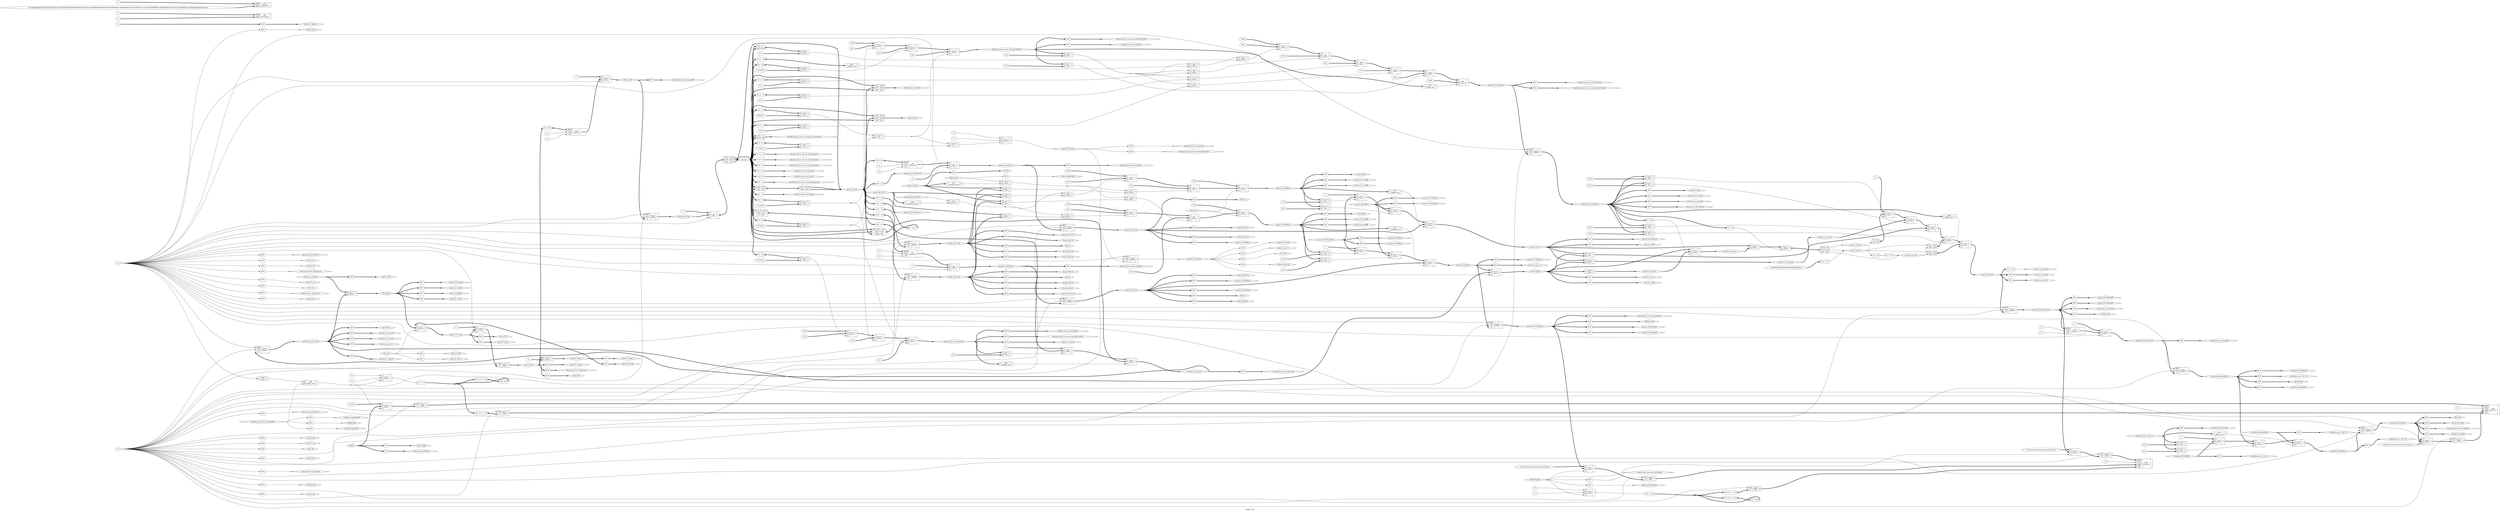 digraph "pipeline_top" {
label="pipeline_top";
rankdir="LR";
remincross=true;
n94 [ shape=diamond, label="ALUControlE", color="black", fontcolor="black" ];
n95 [ shape=diamond, label="ALUResultM", color="black", fontcolor="black" ];
n96 [ shape=diamond, label="ALUSrcE", color="black", fontcolor="black" ];
n97 [ shape=diamond, label="ForwardAE", color="black", fontcolor="black" ];
n98 [ shape=diamond, label="ForwardBE", color="black", fontcolor="black" ];
n99 [ shape=diamond, label="Imm_Ext_E", color="black", fontcolor="black" ];
n100 [ shape=diamond, label="InstrD", color="black", fontcolor="black" ];
n101 [ shape=diamond, label="MemWriteM", color="black", fontcolor="black" ];
n102 [ shape=diamond, label="PCSrcE", color="black", fontcolor="black" ];
n103 [ shape=diamond, label="PCTargetE", color="black", fontcolor="black" ];
n104 [ shape=diamond, label="RD1_E", color="black", fontcolor="black" ];
n105 [ shape=diamond, label="RD2_E", color="black", fontcolor="black" ];
n106 [ shape=diamond, label="RDW", color="black", fontcolor="black" ];
n107 [ shape=diamond, label="RD_M", color="black", fontcolor="black" ];
n108 [ shape=diamond, label="RS1_E", color="black", fontcolor="black" ];
n109 [ shape=diamond, label="RS2_E", color="black", fontcolor="black" ];
n110 [ shape=diamond, label="ReadDataW", color="black", fontcolor="black" ];
n111 [ shape=diamond, label="RegWriteM", color="black", fontcolor="black" ];
n112 [ shape=diamond, label="RegWriteW", color="black", fontcolor="black" ];
n113 [ shape=diamond, label="ResultW", color="black", fontcolor="black" ];
n114 [ shape=diamond, label="WriteDataM", color="black", fontcolor="black" ];
n115 [ shape=octagon, label="clk", color="black", fontcolor="black" ];
n116 [ shape=diamond, label="decode.ALUControlD", color="black", fontcolor="black" ];
n117 [ shape=diamond, label="decode.ALUControlD_R", color="black", fontcolor="black" ];
n118 [ shape=diamond, label="decode.ALUControlE", color="black", fontcolor="black" ];
n119 [ shape=diamond, label="decode.ALUSrcD", color="black", fontcolor="black" ];
n120 [ shape=diamond, label="decode.ALUSrcD_R", color="black", fontcolor="black" ];
n121 [ shape=diamond, label="decode.ALUSrcE", color="black", fontcolor="black" ];
n122 [ shape=diamond, label="decode.ImmSrcD", color="black", fontcolor="black" ];
n123 [ shape=diamond, label="decode.Imm_Ext_D", color="black", fontcolor="black" ];
n124 [ shape=diamond, label="decode.Imm_Ext_D_R", color="black", fontcolor="black" ];
n125 [ shape=diamond, label="decode.Imm_Ext_E", color="black", fontcolor="black" ];
n126 [ shape=diamond, label="decode.InstrD", color="black", fontcolor="black" ];
n127 [ shape=diamond, label="decode.RD1_D_R", color="black", fontcolor="black" ];
n128 [ shape=diamond, label="decode.RD1_E", color="black", fontcolor="black" ];
n129 [ shape=diamond, label="decode.RD2_D_R", color="black", fontcolor="black" ];
n130 [ shape=diamond, label="decode.RD2_E", color="black", fontcolor="black" ];
n131 [ shape=diamond, label="decode.RDW", color="black", fontcolor="black" ];
n132 [ shape=diamond, label="decode.RS1_D_R", color="black", fontcolor="black" ];
n133 [ shape=diamond, label="decode.RS1_E", color="black", fontcolor="black" ];
n134 [ shape=diamond, label="decode.RS2_D_R", color="black", fontcolor="black" ];
n135 [ shape=diamond, label="decode.RS2_E", color="black", fontcolor="black" ];
n136 [ shape=diamond, label="decode.RegWriteW", color="black", fontcolor="black" ];
n137 [ shape=diamond, label="decode.ResultW", color="black", fontcolor="black" ];
n138 [ shape=diamond, label="decode.clk", color="black", fontcolor="black" ];
n139 [ shape=diamond, label="decode.control_unit.ALUControl", color="black", fontcolor="black" ];
n140 [ shape=diamond, label="decode.control_unit.ALUOp", color="black", fontcolor="black" ];
n141 [ shape=diamond, label="decode.control_unit.ALUSrc", color="black", fontcolor="black" ];
n142 [ shape=diamond, label="decode.control_unit.ImmSrc", color="black", fontcolor="black" ];
n143 [ shape=diamond, label="decode.control_unit.alu_decoder.ALUControl", color="black", fontcolor="black" ];
n144 [ shape=diamond, label="decode.control_unit.alu_decoder.ALUOp", color="black", fontcolor="black" ];
n145 [ shape=diamond, label="decode.control_unit.alu_decoder.concatenation", color="black", fontcolor="black" ];
n146 [ shape=diamond, label="decode.control_unit.alu_decoder.funct3", color="black", fontcolor="black" ];
n147 [ shape=diamond, label="decode.control_unit.alu_decoder.funct7", color="black", fontcolor="black" ];
n148 [ shape=diamond, label="decode.control_unit.alu_decoder.opcode", color="black", fontcolor="black" ];
n149 [ shape=diamond, label="decode.control_unit.funct3", color="black", fontcolor="black" ];
n150 [ shape=diamond, label="decode.control_unit.funct7", color="black", fontcolor="black" ];
n151 [ shape=diamond, label="decode.control_unit.main_decoder.ALUOp", color="black", fontcolor="black" ];
n152 [ shape=diamond, label="decode.control_unit.main_decoder.ALUSrc", color="black", fontcolor="black" ];
n153 [ shape=diamond, label="decode.control_unit.main_decoder.ImmSrc", color="black", fontcolor="black" ];
n154 [ shape=diamond, label="decode.control_unit.main_decoder.opcode", color="black", fontcolor="black" ];
n155 [ shape=diamond, label="decode.control_unit.opcode", color="black", fontcolor="black" ];
n156 [ shape=diamond, label="decode.readData1_D", color="black", fontcolor="black" ];
n157 [ shape=diamond, label="decode.readData2_D", color="black", fontcolor="black" ];
n158 [ shape=diamond, label="decode.registerFile.clk", color="black", fontcolor="black" ];
n159 [ shape=diamond, label="decode.registerFile.rd", color="black", fontcolor="black" ];
n160 [ shape=diamond, label="decode.registerFile.readData1", color="black", fontcolor="black" ];
n161 [ shape=diamond, label="decode.registerFile.readData2", color="black", fontcolor="black" ];
n162 [ shape=diamond, label="decode.registerFile.rs1", color="black", fontcolor="black" ];
n163 [ shape=diamond, label="decode.registerFile.rs2", color="black", fontcolor="black" ];
n164 [ shape=diamond, label="decode.registerFile.rst", color="black", fontcolor="black" ];
n165 [ shape=diamond, label="decode.registerFile.writeData", color="black", fontcolor="black" ];
n166 [ shape=diamond, label="decode.registerFile.writeEnable", color="black", fontcolor="black" ];
n167 [ shape=diamond, label="decode.rst", color="black", fontcolor="black" ];
n168 [ shape=diamond, label="decode.sign_extend.ImmSrc", color="black", fontcolor="black" ];
n169 [ shape=diamond, label="decode.sign_extend.Imm_Ext", color="black", fontcolor="black" ];
n170 [ shape=diamond, label="decode.sign_extend.In", color="black", fontcolor="black" ];
n171 [ shape=diamond, label="execute.ALUControlE", color="black", fontcolor="black" ];
n172 [ shape=diamond, label="execute.ALUResultE_R", color="black", fontcolor="black" ];
n173 [ shape=diamond, label="execute.ALUResultM", color="black", fontcolor="black" ];
n174 [ shape=diamond, label="execute.ALUResultM_E", color="black", fontcolor="black" ];
n175 [ shape=diamond, label="execute.ALUSrcE", color="black", fontcolor="black" ];
n176 [ shape=diamond, label="execute.ForwardAE", color="black", fontcolor="black" ];
n177 [ shape=diamond, label="execute.ForwardBE", color="black", fontcolor="black" ];
n178 [ shape=diamond, label="execute.Imm_Ext_E", color="black", fontcolor="black" ];
n179 [ shape=diamond, label="execute.PCE", color="black", fontcolor="black" ];
n180 [ shape=diamond, label="execute.PCTargetE", color="black", fontcolor="black" ];
n181 [ shape=diamond, label="execute.RD1_E", color="black", fontcolor="black" ];
n182 [ shape=diamond, label="execute.RD2_E", color="black", fontcolor="black" ];
n183 [ shape=diamond, label="execute.RS1_E", color="black", fontcolor="black" ];
n184 [ shape=diamond, label="execute.RS1_E_H", color="black", fontcolor="black" ];
n185 [ shape=diamond, label="execute.RS2_E", color="black", fontcolor="black" ];
n186 [ shape=diamond, label="execute.RS2_E_H", color="black", fontcolor="black" ];
n187 [ shape=diamond, label="execute.ResultE", color="black", fontcolor="black" ];
n188 [ shape=diamond, label="execute.ResultW", color="black", fontcolor="black" ];
n189 [ shape=diamond, label="execute.SrcAE", color="black", fontcolor="black" ];
n190 [ shape=diamond, label="execute.SrcAEMux.a", color="black", fontcolor="black" ];
n191 [ shape=diamond, label="execute.SrcAEMux.b", color="black", fontcolor="black" ];
n192 [ shape=diamond, label="execute.SrcAEMux.c", color="black", fontcolor="black" ];
n193 [ shape=diamond, label="execute.SrcAEMux.d", color="black", fontcolor="black" ];
n194 [ shape=diamond, label="execute.SrcAEMux.s", color="black", fontcolor="black" ];
n195 [ shape=diamond, label="execute.SrcBE", color="black", fontcolor="black" ];
n196 [ shape=diamond, label="execute.SrcBEMux.a", color="black", fontcolor="black" ];
n197 [ shape=diamond, label="execute.SrcBEMux.b", color="black", fontcolor="black" ];
n198 [ shape=diamond, label="execute.SrcBEMux.c", color="black", fontcolor="black" ];
n199 [ shape=diamond, label="execute.SrcBEMux.d", color="black", fontcolor="black" ];
n200 [ shape=diamond, label="execute.SrcBEMux.s", color="black", fontcolor="black" ];
n201 [ shape=diamond, label="execute.SrcBE_M", color="black", fontcolor="black" ];
n202 [ shape=diamond, label="execute.WriteDataE", color="black", fontcolor="black" ];
n203 [ shape=diamond, label="execute.WriteDataE_R", color="black", fontcolor="black" ];
n204 [ shape=diamond, label="execute.WriteDataM", color="black", fontcolor="black" ];
n205 [ shape=diamond, label="execute.alu.A", color="black", fontcolor="black" ];
n206 [ shape=diamond, label="execute.alu.ALUControl", color="black", fontcolor="black" ];
n207 [ shape=diamond, label="execute.alu.A_and_B", color="black", fontcolor="black" ];
n208 [ shape=diamond, label="execute.alu.A_or_B", color="black", fontcolor="black" ];
n209 [ shape=diamond, label="execute.alu.B", color="black", fontcolor="black" ];
n210 [ shape=diamond, label="execute.alu.cout", color="black", fontcolor="black" ];
n211 [ shape=diamond, label="execute.alu.mux_1", color="black", fontcolor="black" ];
n212 [ shape=diamond, label="execute.alu.mux_2", color="black", fontcolor="black" ];
n213 [ shape=diamond, label="execute.alu.negative", color="black", fontcolor="black" ];
n214 [ shape=diamond, label="execute.alu.not_B", color="black", fontcolor="black" ];
n215 [ shape=diamond, label="execute.alu.result", color="black", fontcolor="black" ];
n216 [ shape=diamond, label="execute.alu.slt", color="black", fontcolor="black" ];
n217 [ shape=diamond, label="execute.alu.sum", color="black", fontcolor="black" ];
n218 [ shape=diamond, label="execute.clk", color="black", fontcolor="black" ];
n219 [ shape=diamond, label="execute.mux_1.a", color="black", fontcolor="black" ];
n220 [ shape=diamond, label="execute.mux_1.b", color="black", fontcolor="black" ];
n221 [ shape=diamond, label="execute.mux_1.c", color="black", fontcolor="black" ];
n222 [ shape=diamond, label="execute.mux_1.s", color="black", fontcolor="black" ];
n223 [ shape=diamond, label="execute.pc_adder.a", color="black", fontcolor="black" ];
n224 [ shape=diamond, label="execute.pc_adder.b", color="black", fontcolor="black" ];
n225 [ shape=diamond, label="execute.pc_adder.c", color="black", fontcolor="black" ];
n226 [ shape=diamond, label="execute.rst", color="black", fontcolor="black" ];
n227 [ shape=diamond, label="fetch.InstrD", color="black", fontcolor="black" ];
n228 [ shape=diamond, label="fetch.InstrF", color="black", fontcolor="black" ];
n229 [ shape=diamond, label="fetch.InstrF_reg", color="black", fontcolor="black" ];
n230 [ shape=diamond, label="fetch.Instruction_Memory.A", color="black", fontcolor="black" ];
n231 [ shape=diamond, label="fetch.Instruction_Memory.RD", color="black", fontcolor="black" ];
n232 [ shape=diamond, label="fetch.Instruction_Memory.rst", color="black", fontcolor="black" ];
n233 [ shape=diamond, label="fetch.PC.PC", color="black", fontcolor="black" ];
n234 [ shape=diamond, label="fetch.PC.PC_next", color="black", fontcolor="black" ];
n235 [ shape=diamond, label="fetch.PC.clk", color="black", fontcolor="black" ];
n236 [ shape=diamond, label="fetch.PC.rst", color="black", fontcolor="black" ];
n237 [ shape=diamond, label="fetch.PCF", color="black", fontcolor="black" ];
n238 [ shape=diamond, label="fetch.PCPlus4F", color="black", fontcolor="black" ];
n239 [ shape=diamond, label="fetch.PCSrcE", color="black", fontcolor="black" ];
n240 [ shape=diamond, label="fetch.PCTargetE", color="black", fontcolor="black" ];
n241 [ shape=diamond, label="fetch.PC_Adder.a", color="black", fontcolor="black" ];
n242 [ shape=diamond, label="fetch.PC_Adder.b", color="black", fontcolor="black" ];
n243 [ shape=diamond, label="fetch.PC_Adder.c", color="black", fontcolor="black" ];
n244 [ shape=diamond, label="fetch.PC_F", color="black", fontcolor="black" ];
n245 [ shape=diamond, label="fetch.PC_Mux.a", color="black", fontcolor="black" ];
n246 [ shape=diamond, label="fetch.PC_Mux.b", color="black", fontcolor="black" ];
n247 [ shape=diamond, label="fetch.PC_Mux.c", color="black", fontcolor="black" ];
n248 [ shape=diamond, label="fetch.PC_Mux.s", color="black", fontcolor="black" ];
n249 [ shape=diamond, label="fetch.clk", color="black", fontcolor="black" ];
n250 [ shape=diamond, label="fetch.rst", color="black", fontcolor="black" ];
n251 [ shape=diamond, label="hazard.ForwardAE", color="black", fontcolor="black" ];
n252 [ shape=diamond, label="hazard.ForwardBE", color="black", fontcolor="black" ];
n253 [ shape=diamond, label="hazard.RD_M", color="black", fontcolor="black" ];
n254 [ shape=diamond, label="hazard.RD_W_W", color="black", fontcolor="black" ];
n255 [ shape=diamond, label="hazard.RS1_E", color="black", fontcolor="black" ];
n256 [ shape=diamond, label="hazard.RS2_E", color="black", fontcolor="black" ];
n257 [ shape=diamond, label="hazard.RegWriteM", color="black", fontcolor="black" ];
n258 [ shape=diamond, label="hazard.RegWriteW_W", color="black", fontcolor="black" ];
n259 [ shape=diamond, label="hazard.rst", color="black", fontcolor="black" ];
n260 [ shape=diamond, label="memory.ALUResultM", color="black", fontcolor="black" ];
n261 [ shape=diamond, label="memory.MemWriteM", color="black", fontcolor="black" ];
n262 [ shape=diamond, label="memory.ReadDataM_R", color="black", fontcolor="black" ];
n263 [ shape=diamond, label="memory.ReadDataM_W", color="black", fontcolor="black" ];
n264 [ shape=diamond, label="memory.ReadDataW", color="black", fontcolor="black" ];
n265 [ shape=diamond, label="memory.WriteDataM", color="black", fontcolor="black" ];
n266 [ shape=diamond, label="memory.clk", color="black", fontcolor="black" ];
n267 [ shape=diamond, label="memory.data_memory.A", color="black", fontcolor="black" ];
n268 [ shape=diamond, label="memory.data_memory.RD", color="black", fontcolor="black" ];
n269 [ shape=diamond, label="memory.data_memory.clk", color="black", fontcolor="black" ];
n270 [ shape=diamond, label="memory.data_memory.rst", color="black", fontcolor="black" ];
n271 [ shape=diamond, label="memory.data_memory.writeData", color="black", fontcolor="black" ];
n272 [ shape=diamond, label="memory.data_memory.writeEnable", color="black", fontcolor="black" ];
n273 [ shape=diamond, label="memory.rst", color="black", fontcolor="black" ];
n274 [ shape=octagon, label="rst", color="black", fontcolor="black" ];
n275 [ shape=diamond, label="writeback.ALUResultW", color="black", fontcolor="black" ];
n276 [ shape=diamond, label="writeback.PCPlus4W", color="black", fontcolor="black" ];
n277 [ shape=diamond, label="writeback.ReadDataW", color="black", fontcolor="black" ];
n278 [ shape=diamond, label="writeback.RegWriteW", color="black", fontcolor="black" ];
n279 [ shape=diamond, label="writeback.ResultSrcW", color="black", fontcolor="black" ];
n280 [ shape=diamond, label="writeback.ResultW", color="black", fontcolor="black" ];
n281 [ shape=diamond, label="writeback.ResultW_R", color="black", fontcolor="black" ];
n282 [ shape=diamond, label="writeback.ResultW_X", color="black", fontcolor="black" ];
n283 [ shape=diamond, label="writeback.clk", color="black", fontcolor="black" ];
n284 [ shape=diamond, label="writeback.mux_3_by_1.a", color="black", fontcolor="black" ];
n285 [ shape=diamond, label="writeback.mux_3_by_1.b", color="black", fontcolor="black" ];
n286 [ shape=diamond, label="writeback.mux_3_by_1.c", color="black", fontcolor="black" ];
n287 [ shape=diamond, label="writeback.mux_3_by_1.d", color="black", fontcolor="black" ];
n288 [ shape=diamond, label="writeback.mux_3_by_1.s", color="black", fontcolor="black" ];
n289 [ shape=diamond, label="writeback.rst", color="black", fontcolor="black" ];
c294 [ shape=record, label="{{<p290> ARST|<p291> CLK|<p292> D}|$231\n$adff|{<p293> Q}}" ];
c295 [ shape=record, label="{{<p290> ARST|<p291> CLK|<p292> D}|$236\n$adff|{<p293> Q}}" ];
c296 [ shape=record, label="{{<p290> ARST|<p291> CLK|<p292> D}|$237\n$adff|{<p293> Q}}" ];
c297 [ shape=record, label="{{<p290> ARST|<p291> CLK|<p292> D}|$238\n$adff|{<p293> Q}}" ];
c298 [ shape=record, label="{{<p290> ARST|<p291> CLK|<p292> D}|$239\n$adff|{<p293> Q}}" ];
c299 [ shape=record, label="{{<p290> ARST|<p291> CLK|<p292> D}|$241\n$adff|{<p293> Q}}" ];
x0 [ shape=record, style=rounded, label="<s0> 19:15 - 4:0 " ];
x0:e -> c299:p292:w [arrowhead=odiamond, arrowtail=odiamond, dir=both, color="black", style="setlinewidth(3)", label=""];
c300 [ shape=record, label="{{<p290> ARST|<p291> CLK|<p292> D}|$242\n$adff|{<p293> Q}}" ];
x1 [ shape=record, style=rounded, label="<s0> 24:20 - 4:0 " ];
x1:e -> c300:p292:w [arrowhead=odiamond, arrowtail=odiamond, dir=both, color="black", style="setlinewidth(3)", label=""];
c304 [ shape=record, label="{{<p301> A|<p302> B}|$74\n$and|{<p303> Y}}" ];
c305 [ shape=record, label="{{<p301> A|<p302> B}|$77\n$and|{<p303> Y}}" ];
c306 [ shape=record, label="{{<p301> A|<p302> B}|$80\n$and|{<p303> Y}}" ];
c307 [ shape=record, label="{{<p301> A|<p302> B}|$83\n$and|{<p303> Y}}" ];
c308 [ shape=record, label="{{<p301> A|<p302> B}|$85\n$and|{<p303> Y}}" ];
c309 [ shape=record, label="{{<p301> A}|$70\n$logic_not|{<p303> Y}}" ];
v2 [ label="2'01" ];
c310 [ shape=record, label="{{<p301> A|<p302> B}|$71\n$eq|{<p303> Y}}" ];
v4 [ label="3'010" ];
c311 [ shape=record, label="{{<p301> A|<p302> B}|$73\n$eq|{<p303> Y}}" ];
x3 [ shape=record, style=rounded, label="<s0> 14:12 - 2:0 " ];
x3:e -> c311:p301:w [arrowhead=odiamond, arrowtail=odiamond, dir=both, color="black", style="setlinewidth(3)", label=""];
v6 [ label="3'110" ];
c312 [ shape=record, label="{{<p301> A|<p302> B}|$76\n$eq|{<p303> Y}}" ];
x5 [ shape=record, style=rounded, label="<s0> 14:12 - 2:0 " ];
x5:e -> c312:p301:w [arrowhead=odiamond, arrowtail=odiamond, dir=both, color="black", style="setlinewidth(3)", label=""];
v7 [ label="2'10" ];
c313 [ shape=record, label="{{<p301> A|<p302> B}|$78\n$eq|{<p303> Y}}" ];
v9 [ label="3'111" ];
c314 [ shape=record, label="{{<p301> A|<p302> B}|$79\n$eq|{<p303> Y}}" ];
x8 [ shape=record, style=rounded, label="<s0> 14:12 - 2:0 " ];
x8:e -> c314:p301:w [arrowhead=odiamond, arrowtail=odiamond, dir=both, color="black", style="setlinewidth(3)", label=""];
c315 [ shape=record, label="{{<p301> A}|$82\n$logic_not|{<p303> Y}}" ];
x10 [ shape=record, style=rounded, label="<s0> 14:12 - 2:0 " ];
x10:e -> c315:p301:w [arrowhead=odiamond, arrowtail=odiamond, dir=both, color="black", style="setlinewidth(3)", label=""];
v12 [ label="2'11" ];
c316 [ shape=record, label="{{<p301> A|<p302> B}|$84\n$eq|{<p303> Y}}" ];
x11 [ shape=record, style=rounded, label="<s1> 5:5 - 1:1 |<s0> 30:30 - 0:0 " ];
x11:e -> c316:p301:w [arrowhead=odiamond, arrowtail=odiamond, dir=both, color="black", style="setlinewidth(3)", label=""];
v13 [ label="3'000" ];
v14 [ label="3'001" ];
c318 [ shape=record, label="{{<p301> A|<p302> B|<p317> S}|$92\n$mux|{<p303> Y}}" ];
v15 [ label="3'010" ];
c319 [ shape=record, label="{{<p301> A|<p302> B|<p317> S}|$93\n$mux|{<p303> Y}}" ];
v16 [ label="3'011" ];
c320 [ shape=record, label="{{<p301> A|<p302> B|<p317> S}|$94\n$mux|{<p303> Y}}" ];
v17 [ label="3'101" ];
c321 [ shape=record, label="{{<p301> A|<p302> B|<p317> S}|$95\n$mux|{<p303> Y}}" ];
v18 [ label="3'001" ];
c322 [ shape=record, label="{{<p301> A|<p302> B|<p317> S}|$96\n$mux|{<p303> Y}}" ];
v19 [ label="3'000" ];
c323 [ shape=record, label="{{<p301> A|<p302> B|<p317> S}|$97\n$mux|{<p303> Y}}" ];
v21 [ label="7'1101111" ];
c324 [ shape=record, label="{{<p301> A|<p302> B}|$101\n$eq|{<p303> Y}}" ];
x20 [ shape=record, style=rounded, label="<s0> 6:0 - 6:0 " ];
x20:e -> c324:p301:w [arrowhead=odiamond, arrowtail=odiamond, dir=both, color="black", style="setlinewidth(3)", label=""];
v23 [ label="7'1100111" ];
c325 [ shape=record, label="{{<p301> A|<p302> B}|$103\n$eq|{<p303> Y}}" ];
x22 [ shape=record, style=rounded, label="<s0> 6:0 - 6:0 " ];
x22:e -> c325:p301:w [arrowhead=odiamond, arrowtail=odiamond, dir=both, color="black", style="setlinewidth(3)", label=""];
v25 [ label="7'0110011" ];
c326 [ shape=record, label="{{<p301> A|<p302> B}|$99\n$eq|{<p303> Y}}" ];
x24 [ shape=record, style=rounded, label="<s0> 6:0 - 6:0 " ];
x24:e -> c326:p301:w [arrowhead=odiamond, arrowtail=odiamond, dir=both, color="black", style="setlinewidth(3)", label=""];
v27 [ label="7'0100011" ];
c327 [ shape=record, label="{{<p301> A|<p302> B}|$106\n$eq|{<p303> Y}}" ];
x26 [ shape=record, style=rounded, label="<s0> 6:0 - 6:0 " ];
x26:e -> c327:p301:w [arrowhead=odiamond, arrowtail=odiamond, dir=both, color="black", style="setlinewidth(3)", label=""];
v29 [ label="7'0000011" ];
c328 [ shape=record, label="{{<p301> A|<p302> B}|$108\n$eq|{<p303> Y}}" ];
x28 [ shape=record, style=rounded, label="<s0> 6:0 - 6:0 " ];
x28:e -> c328:p301:w [arrowhead=odiamond, arrowtail=odiamond, dir=both, color="black", style="setlinewidth(3)", label=""];
v31 [ label="7'1100011" ];
c329 [ shape=record, label="{{<p301> A|<p302> B}|$114\n$eq|{<p303> Y}}" ];
x30 [ shape=record, style=rounded, label="<s0> 6:0 - 6:0 " ];
x30:e -> c329:p301:w [arrowhead=odiamond, arrowtail=odiamond, dir=both, color="black", style="setlinewidth(3)", label=""];
c330 [ shape=record, label="{{<p301> A|<p302> B}|$110\n$or|{<p303> Y}}" ];
c331 [ shape=record, label="{{<p301> A|<p302> B}|$112\n$or|{<p303> Y}}" ];
v32 [ label="1'0" ];
v33 [ label="1'1" ];
c332 [ shape=record, label="{{<p301> A|<p302> B|<p317> S}|$113\n$mux|{<p303> Y}}" ];
v34 [ label="2'00" ];
v35 [ label="2'11" ];
c333 [ shape=record, label="{{<p301> A|<p302> B|<p317> S}|$123\n$mux|{<p303> Y}}" ];
v36 [ label="2'10" ];
c334 [ shape=record, label="{{<p301> A|<p302> B|<p317> S}|$124\n$mux|{<p303> Y}}" ];
v37 [ label="2'01" ];
c335 [ shape=record, label="{{<p301> A|<p302> B|<p317> S}|$125\n$mux|{<p303> Y}}" ];
v38 [ label="2'00" ];
v39 [ label="2'01" ];
c336 [ shape=record, label="{{<p301> A|<p302> B|<p317> S}|$131\n$mux|{<p303> Y}}" ];
v40 [ label="2'10" ];
c337 [ shape=record, label="{{<p301> A|<p302> B|<p317> S}|$132\n$mux|{<p303> Y}}" ];
v41 [ label="2'00" ];
c338 [ shape=record, label="{{<p301> A|<p302> B|<p317> S}|$133\n$mux|{<p303> Y}}" ];
c339 [ shape=record, label="{{<p301> A|<p302> B}|$60\n$logic_and|{<p303> Y}}" ];
v42 [ label="0" ];
v43 [ label="0" ];
c342 [ shape=record, label="{{<p340> ADDR|<p341> DATA}|$62\n$meminit|{}}" ];
v45 [ label="1'x" ];
v46 [ label="1'x" ];
c344 [ shape=record, label="{{<p340> ADDR|<p291> CLK|<p343> EN}|$50\n$memrd|{<p341> DATA}}" ];
x44 [ shape=record, style=rounded, label="<s0> 19:15 - 4:0 " ];
x44:e -> c344:p340:w [arrowhead=odiamond, arrowtail=odiamond, dir=both, color="black", style="setlinewidth(3)", label=""];
v48 [ label="1'x" ];
v49 [ label="1'x" ];
c345 [ shape=record, label="{{<p340> ADDR|<p291> CLK|<p343> EN}|$53\n$memrd|{<p341> DATA}}" ];
x47 [ shape=record, style=rounded, label="<s0> 24:20 - 4:0 " ];
x47:e -> c345:p340:w [arrowhead=odiamond, arrowtail=odiamond, dir=both, color="black", style="setlinewidth(3)", label=""];
v50 [ label="1'x" ];
c346 [ shape=record, label="{{<p340> ADDR|<p291> CLK|<p341> DATA|<p343> EN}|$61\n$memwr|{}}" ];
c347 [ shape=record, label="{{<p301> A}|$59\n$not|{<p303> Y}}" ];
c348 [ shape=record, label="{{<p291> CLK|<p292> D}|$211\n$dff|{<p293> Q}}" ];
x51 [ shape=record, style=rounded, label="<s31> 32x 31:31 - 31:0 " ];
x51:e -> c348:p292:w [arrowhead=odiamond, arrowtail=odiamond, dir=both, color="black", style="setlinewidth(3)", label=""];
c349 [ shape=record, label="{{<p291> CLK|<p292> D}|$212\n$dff|{<p293> Q}}" ];
c350 [ shape=record, label="{{<p291> CLK|<p292> D}|$213\n$dff|{<p293> Q}}" ];
v52 [ label="1'0" ];
v53 [ label="1'1" ];
c351 [ shape=record, label="{{<p301> A|<p302> B|<p317> S}|$201\n$mux|{<p303> Y}}" ];
x54 [ shape=record, style=rounded, label="<s0> 0:0 - 31:31 " ];
c351:p303:e -> x54:w [arrowhead=odiamond, arrowtail=odiamond, dir=both, color="black", label=""];
v55 [ label="32'xxxxxxxxxxxxxxxxxxxxxxxxxxxxxxxx" ];
c352 [ shape=record, label="{{<p301> A|<p302> B|<p317> S}|$203\n$mux|{<p303> Y}}" ];
v56 [ label="5'xxxxx" ];
c353 [ shape=record, label="{{<p301> A|<p302> B|<p317> S}|$205\n$mux|{<p303> Y}}" ];
v57 [ label="0" ];
c354 [ shape=record, label="{{<p301> A|<p302> B|<p317> S}|$51\n$mux|{<p303> Y}}" ];
v58 [ label="0" ];
c355 [ shape=record, label="{{<p301> A|<p302> B|<p317> S}|$54\n$mux|{<p303> Y}}" ];
v59 [ label="2'01" ];
c356 [ shape=record, label="{{<p301> A|<p302> B}|$67\n$eq|{<p303> Y}}" ];
c357 [ shape=record, label="{{<p301> A}|$66\n$logic_not|{<p303> Y}}" ];
v60 [ label="0" ];
c358 [ shape=record, label="{{<p301> A|<p302> B|<p317> S}|$68\n$mux|{<p303> Y}}" ];
x61 [ shape=record, style=rounded, label="<s21> 20x 31:31 - 31:12 |<s1> 31:25 - 11:5 |<s0> 11:7 - 4:0 " ];
x61:e -> c358:p302:w [arrowhead=odiamond, arrowtail=odiamond, dir=both, color="black", style="setlinewidth(3)", label=""];
c359 [ shape=record, label="{{<p301> A|<p302> B|<p317> S}|$69\n$mux|{<p303> Y}}" ];
x62 [ shape=record, style=rounded, label="<s21> 20x 31:31 - 31:12 |<s1> 31:25 - 11:5 |<s0> 24:20 - 4:0 " ];
x62:e -> c359:p302:w [arrowhead=odiamond, arrowtail=odiamond, dir=both, color="black", style="setlinewidth(3)", label=""];
c360 [ shape=record, label="{{<p290> ARST|<p291> CLK|<p292> D}|$223\n$adff|{<p293> Q}}" ];
c361 [ shape=record, label="{{<p290> ARST|<p291> CLK|<p292> D}|$224\n$adff|{<p293> Q}}" ];
c362 [ shape=record, label="{{<p301> A}|$171\n$logic_not|{<p303> Y}}" ];
v63 [ label="2'01" ];
c363 [ shape=record, label="{{<p301> A|<p302> B}|$172\n$eq|{<p303> Y}}" ];
v64 [ label="2'10" ];
c364 [ shape=record, label="{{<p301> A|<p302> B}|$173\n$eq|{<p303> Y}}" ];
v65 [ label="0" ];
c365 [ shape=record, label="{{<p301> A|<p302> B|<p317> S}|$174\n$mux|{<p303> Y}}" ];
c366 [ shape=record, label="{{<p301> A|<p302> B|<p317> S}|$175\n$mux|{<p303> Y}}" ];
c367 [ shape=record, label="{{<p301> A|<p302> B|<p317> S}|$176\n$mux|{<p303> Y}}" ];
c368 [ shape=record, label="{{<p301> A}|$171\n$logic_not|{<p303> Y}}" ];
v66 [ label="2'01" ];
c369 [ shape=record, label="{{<p301> A|<p302> B}|$172\n$eq|{<p303> Y}}" ];
v67 [ label="2'10" ];
c370 [ shape=record, label="{{<p301> A|<p302> B}|$173\n$eq|{<p303> Y}}" ];
v68 [ label="0" ];
c371 [ shape=record, label="{{<p301> A|<p302> B|<p317> S}|$174\n$mux|{<p303> Y}}" ];
c372 [ shape=record, label="{{<p301> A|<p302> B|<p317> S}|$175\n$mux|{<p303> Y}}" ];
c373 [ shape=record, label="{{<p301> A|<p302> B|<p317> S}|$176\n$mux|{<p303> Y}}" ];
c374 [ shape=record, label="{{<p301> A|<p302> B}|$146\n$add|{<p303> Y}}" ];
c375 [ shape=record, label="{{<p301> A|<p302> B}|$147\n$add|{<p303> Y}}" ];
x69 [ shape=record, style=rounded, label="<s0> 0:0 - 0:0 " ];
x69:e -> c375:p302:w [arrowhead=odiamond, arrowtail=odiamond, dir=both, color="black", label=""];
x70 [ shape=record, style=rounded, label="<s2> 32:32 - 0:0 |<s1> 31:31 - 0:0 |<s0> 30:0 - 30:0 " ];
c375:p303:e -> x70:w [arrowhead=odiamond, arrowtail=odiamond, dir=both, color="black", style="setlinewidth(3)", label=""];
c376 [ shape=record, label="{{<p301> A|<p302> B}|$140\n$and|{<p303> Y}}" ];
c377 [ shape=record, label="{{<p301> A}|$148\n$logic_not|{<p303> Y}}" ];
v71 [ label="3'001" ];
c378 [ shape=record, label="{{<p301> A|<p302> B}|$149\n$eq|{<p303> Y}}" ];
v72 [ label="3'010" ];
c379 [ shape=record, label="{{<p301> A|<p302> B}|$150\n$eq|{<p303> Y}}" ];
v73 [ label="3'011" ];
c380 [ shape=record, label="{{<p301> A|<p302> B}|$151\n$eq|{<p303> Y}}" ];
v74 [ label="3'101" ];
c381 [ shape=record, label="{{<p301> A|<p302> B}|$152\n$eq|{<p303> Y}}" ];
c382 [ shape=record, label="{{<p301> A}|$143\n$not|{<p303> Y}}" ];
c383 [ shape=record, label="{{<p301> A|<p302> B}|$141\n$or|{<p303> Y}}" ];
c384 [ shape=record, label="{{<p301> A|<p302> B|<p317> S}|$145\n$mux|{<p303> Y}}" ];
x75 [ shape=record, style=rounded, label="<s0> 0:0 - 0:0 " ];
x75:e -> c384:p317:w [arrowhead=odiamond, arrowtail=odiamond, dir=both, color="black", label=""];
v76 [ label="0" ];
c385 [ shape=record, label="{{<p301> A|<p302> B|<p317> S}|$153\n$mux|{<p303> Y}}" ];
x77 [ shape=record, style=rounded, label="0 -&gt; 31:1 |<s0> 0:0 - 0:0 " ];
x77:e -> c385:p302:w [arrowhead=odiamond, arrowtail=odiamond, dir=both, color="black", style="setlinewidth(3)", label=""];
c386 [ shape=record, label="{{<p301> A|<p302> B|<p317> S}|$154\n$mux|{<p303> Y}}" ];
c387 [ shape=record, label="{{<p301> A|<p302> B|<p317> S}|$155\n$mux|{<p303> Y}}" ];
c388 [ shape=record, label="{{<p301> A|<p302> B|<p317> S}|$156\n$mux|{<p303> Y}}" ];
x78 [ shape=record, style=rounded, label="<s1> 0:0 - 31:31 |<s0> 30:0 - 30:0 " ];
x78:e -> c388:p302:w [arrowhead=odiamond, arrowtail=odiamond, dir=both, color="black", style="setlinewidth(3)", label=""];
c389 [ shape=record, label="{{<p301> A|<p302> B|<p317> S}|$157\n$mux|{<p303> Y}}" ];
x79 [ shape=record, style=rounded, label="<s1> 0:0 - 31:31 |<s0> 30:0 - 30:0 " ];
x79:e -> c389:p302:w [arrowhead=odiamond, arrowtail=odiamond, dir=both, color="black", style="setlinewidth(3)", label=""];
c390 [ shape=record, label="{{<p301> A|<p302> B|<p317> S}|$170\n$mux|{<p303> Y}}" ];
c391 [ shape=record, label="{{<p301> A|<p302> B}|$177\n$add|{<p303> Y}}" ];
c392 [ shape=record, label="{{<p290> ARST|<p291> CLK|<p292> D}|$245\n$adff|{<p293> Q}}" ];
v80 [ label="0" ];
c393 [ shape=record, label="{{<p301> A|<p302> B|<p317> S}|$4\n$mux|{<p303> Y}}" ];
x81 [ shape=record, style=rounded, label="<s2> 31:25 - 31:25 |<s1> 24:15 - 24:15 |<s0> 14:0 - 14:0 " ];
c393:p303:e -> x81:w [arrowhead=odiamond, arrowtail=odiamond, dir=both, color="black", style="setlinewidth(3)", label=""];
v82 [ label="0" ];
v83 [ label="192'000000001001010000000101001100110000000000010000000001001001001100000000000000000010010000000011000000000110001010000011101100110000000000110000000000110001001100000000010100000000001010010011" ];
c394 [ shape=record, label="{{<p340> ADDR|<p341> DATA}|$190\n$meminit|{}}" ];
v85 [ label="1'x" ];
v86 [ label="1'x" ];
c395 [ shape=record, label="{{<p340> ADDR|<p291> CLK|<p343> EN}|$188\n$memrd|{<p341> DATA}}" ];
x84 [ shape=record, style=rounded, label="<s0> 31:2 - 29:0 " ];
x84:e -> c395:p340:w [arrowhead=odiamond, arrowtail=odiamond, dir=both, color="black", style="setlinewidth(3)", label=""];
v87 [ label="0" ];
c396 [ shape=record, label="{{<p301> A|<p302> B|<p317> S}|$189\n$mux|{<p303> Y}}" ];
c397 [ shape=record, label="{{<p291> CLK|<p292> D}|$207\n$dff|{<p293> Q}}" ];
v88 [ label="0" ];
c398 [ shape=record, label="{{<p301> A|<p302> B|<p317> S}|$193\n$mux|{<p303> Y}}" ];
v89 [ label="4" ];
c399 [ shape=record, label="{{<p301> A|<p302> B}|$177\n$add|{<p303> Y}}" ];
c400 [ shape=record, label="{{<p301> A|<p302> B|<p317> S}|$170\n$mux|{<p303> Y}}" ];
c401 [ shape=record, label="{{<p301> A|<p302> B}|$22\n$and|{<p303> Y}}" ];
c402 [ shape=record, label="{{<p301> A|<p302> B}|$24\n$and|{<p303> Y}}" ];
c403 [ shape=record, label="{{<p301> A|<p302> B}|$27\n$and|{<p303> Y}}" ];
c404 [ shape=record, label="{{<p301> A|<p302> B}|$29\n$and|{<p303> Y}}" ];
c405 [ shape=record, label="{{<p301> A|<p302> B}|$38\n$and|{<p303> Y}}" ];
c406 [ shape=record, label="{{<p301> A|<p302> B}|$43\n$and|{<p303> Y}}" ];
c407 [ shape=record, label="{{<p301> A|<p302> B}|$23\n$eq|{<p303> Y}}" ];
c408 [ shape=record, label="{{<p301> A|<p302> B}|$28\n$eq|{<p303> Y}}" ];
c409 [ shape=record, label="{{<p301> A|<p302> B}|$37\n$eq|{<p303> Y}}" ];
c410 [ shape=record, label="{{<p301> A|<p302> B}|$42\n$eq|{<p303> Y}}" ];
c411 [ shape=record, label="{{<p301> A}|$21\n$reduce_bool|{<p303> Y}}" ];
c412 [ shape=record, label="{{<p301> A}|$26\n$reduce_bool|{<p303> Y}}" ];
v90 [ label="2'00" ];
v91 [ label="2'01" ];
c413 [ shape=record, label="{{<p301> A|<p302> B|<p317> S}|$30\n$mux|{<p303> Y}}" ];
v92 [ label="2'10" ];
c414 [ shape=record, label="{{<p301> A|<p302> B|<p317> S}|$31\n$mux|{<p303> Y}}" ];
v93 [ label="2'00" ];
c415 [ shape=record, label="{{<p301> A|<p302> B|<p317> S}|$32\n$mux|{<p303> Y}}" ];
v94 [ label="2'00" ];
v95 [ label="2'01" ];
c416 [ shape=record, label="{{<p301> A|<p302> B|<p317> S}|$44\n$mux|{<p303> Y}}" ];
v96 [ label="2'10" ];
c417 [ shape=record, label="{{<p301> A|<p302> B|<p317> S}|$45\n$mux|{<p303> Y}}" ];
v97 [ label="2'00" ];
c418 [ shape=record, label="{{<p301> A|<p302> B|<p317> S}|$46\n$mux|{<p303> Y}}" ];
c419 [ shape=record, label="{{<p290> ARST|<p291> CLK|<p292> D}|$220\n$adff|{<p293> Q}}" ];
v98 [ label="1'x" ];
v99 [ label="1'x" ];
c420 [ shape=record, label="{{<p340> ADDR|<p291> CLK|<p343> EN}|$179\n$memrd|{<p341> DATA}}" ];
v100 [ label="1'x" ];
c421 [ shape=record, label="{{<p340> ADDR|<p291> CLK|<p341> DATA|<p343> EN}|$185\n$memwr|{}}" ];
c422 [ shape=record, label="{{<p291> CLK|<p292> D}|$208\n$dff|{<p293> Q}}" ];
c423 [ shape=record, label="{{<p291> CLK|<p292> D}|$209\n$dff|{<p293> Q}}" ];
c424 [ shape=record, label="{{<p291> CLK|<p292> D}|$210\n$dff|{<p293> Q}}" ];
x101 [ shape=record, style=rounded, label="<s31> 32x 31:31 - 31:0 " ];
x101:e -> c424:p292:w [arrowhead=odiamond, arrowtail=odiamond, dir=both, color="black", style="setlinewidth(3)", label=""];
v102 [ label="1'0" ];
v103 [ label="1'1" ];
c425 [ shape=record, label="{{<p301> A|<p302> B|<p317> S}|$195\n$mux|{<p303> Y}}" ];
x104 [ shape=record, style=rounded, label="<s0> 0:0 - 31:31 " ];
c425:p303:e -> x104:w [arrowhead=odiamond, arrowtail=odiamond, dir=both, color="black", label=""];
v105 [ label="32'xxxxxxxxxxxxxxxxxxxxxxxxxxxxxxxx" ];
c426 [ shape=record, label="{{<p301> A|<p302> B|<p317> S}|$197\n$mux|{<p303> Y}}" ];
v106 [ label="32'xxxxxxxxxxxxxxxxxxxxxxxxxxxxxxxx" ];
c427 [ shape=record, label="{{<p301> A|<p302> B|<p317> S}|$199\n$mux|{<p303> Y}}" ];
v107 [ label="0" ];
c428 [ shape=record, label="{{<p301> A|<p302> B|<p317> S}|$180\n$mux|{<p303> Y}}" ];
c429 [ shape=record, label="{{<p290> ARST|<p291> CLK|<p292> D}|$215\n$adff|{<p293> Q}}" ];
c430 [ shape=record, label="{{<p301> A}|$171\n$logic_not|{<p303> Y}}" ];
v108 [ label="2'01" ];
c431 [ shape=record, label="{{<p301> A|<p302> B}|$172\n$eq|{<p303> Y}}" ];
v109 [ label="2'10" ];
c432 [ shape=record, label="{{<p301> A|<p302> B}|$173\n$eq|{<p303> Y}}" ];
v110 [ label="0" ];
c433 [ shape=record, label="{{<p301> A|<p302> B|<p317> S}|$174\n$mux|{<p303> Y}}" ];
c434 [ shape=record, label="{{<p301> A|<p302> B|<p317> S}|$175\n$mux|{<p303> Y}}" ];
c435 [ shape=record, label="{{<p301> A|<p302> B|<p317> S}|$176\n$mux|{<p303> Y}}" ];
x111 [ shape=record, style=rounded, label="<s30> 31x 31:31 - 30:0 " ];
x112 [ shape=record, style=rounded, label="<s0> 30:0 - 30:0 " ];
x111:e -> x112:w [arrowhead=odiamond, arrowtail=odiamond, dir=both, color="black", style="setlinewidth(3)", label=""];
x113 [shape=box, style=rounded, label="BUF"];
x114 [shape=box, style=rounded, label="BUF"];
x115 [shape=box, style=rounded, label="BUF"];
x116 [shape=box, style=rounded, label="BUF"];
x117 [shape=box, style=rounded, label="BUF"];
x118 [shape=box, style=rounded, label="BUF"];
x119 [ shape=record, style=rounded, label="<s0> 24:15 - 9:0 " ];
x120 [ shape=record, style=rounded, label="<s0> 9:0 - 24:15 " ];
x119:e -> x120:w [arrowhead=odiamond, arrowtail=odiamond, dir=both, color="black", style="setlinewidth(3)", label=""];
x121 [shape=box, style=rounded, label="BUF"];
x122 [shape=box, style=rounded, label="BUF"];
x123 [shape=box, style=rounded, label="BUF"];
x124 [shape=box, style=rounded, label="BUF"];
x125 [shape=box, style=rounded, label="BUF"];
x126 [shape=box, style=rounded, label="BUF"];
x127 [shape=box, style=rounded, label="BUF"];
x128 [shape=box, style=rounded, label="BUF"];
x129 [shape=box, style=rounded, label="BUF"];
x130 [shape=box, style=rounded, label="BUF"];
x131 [shape=box, style=rounded, label="BUF"];
x132 [shape=box, style=rounded, label="BUF"];
x133 [shape=box, style=rounded, label="BUF"];
x134 [ shape=record, style=rounded, label="<s1> 31:25 - 21:15 |<s0> 14:0 - 14:0 " ];
x135 [ shape=record, style=rounded, label="<s1> 21:15 - 31:25 |<s0> 14:0 - 14:0 " ];
x134:e -> x135:w [arrowhead=odiamond, arrowtail=odiamond, dir=both, color="black", style="setlinewidth(3)", label=""];
x136 [shape=box, style=rounded, label="BUF"];
x137 [shape=box, style=rounded, label="BUF"];
x138 [shape=box, style=rounded, label="BUF"];
x139 [shape=box, style=rounded, label="BUF"];
x140 [shape=box, style=rounded, label="BUF"];
x141 [shape=box, style=rounded, label="BUF"];
x142 [shape=box, style=rounded, label="BUF"];
x143 [shape=box, style=rounded, label="BUF"];
x144 [shape=box, style=rounded, label="BUF"];
x145 [shape=box, style=rounded, label="BUF"];
x146 [shape=box, style=rounded, label="BUF"];
x147 [shape=box, style=rounded, label="BUF"];
x148 [shape=box, style=rounded, label="BUF"];
x149 [ shape=record, style=rounded, label="<s1> 5:5 - 1:1 |<s0> 30:30 - 0:0 " ];
x150 [ shape=record, style=rounded, label="<s0> 14:12 - 2:0 " ];
x151 [ shape=record, style=rounded, label="<s0> 31:25 - 6:0 " ];
x152 [ shape=record, style=rounded, label="<s0> 6:0 - 6:0 " ];
x153 [ shape=record, style=rounded, label="<s0> 14:12 - 2:0 " ];
x154 [ shape=record, style=rounded, label="<s0> 31:25 - 6:0 " ];
x155 [shape=box, style=rounded, label="BUF"];
x156 [shape=box, style=rounded, label="BUF"];
x157 [shape=box, style=rounded, label="BUF"];
x158 [ shape=record, style=rounded, label="<s0> 6:0 - 6:0 " ];
x159 [ shape=record, style=rounded, label="<s0> 6:0 - 6:0 " ];
x160 [shape=box, style=rounded, label="BUF"];
x161 [shape=box, style=rounded, label="BUF"];
x162 [shape=box, style=rounded, label="BUF"];
x163 [shape=box, style=rounded, label="BUF"];
x164 [ shape=record, style=rounded, label="<s0> 19:15 - 4:0 " ];
x165 [ shape=record, style=rounded, label="<s0> 24:20 - 4:0 " ];
x166 [shape=box, style=rounded, label="BUF"];
x167 [shape=box, style=rounded, label="BUF"];
x168 [shape=box, style=rounded, label="BUF"];
x169 [shape=box, style=rounded, label="BUF"];
x170 [ shape=record, style=rounded, label="<s2> 31:25 - 31:25 |<s1> 24:15 - 24:15 |<s0> 14:0 - 14:0 " ];
x171 [shape=box, style=rounded, label="BUF"];
x172 [shape=box, style=rounded, label="BUF"];
x173 [shape=box, style=rounded, label="BUF"];
x174 [shape=box, style=rounded, label="BUF"];
x175 [shape=box, style=rounded, label="BUF"];
x176 [shape=box, style=rounded, label="BUF"];
x177 [shape=box, style=rounded, label="BUF"];
x178 [shape=box, style=rounded, label="BUF"];
x179 [shape=box, style=rounded, label="BUF"];
x180 [shape=box, style=rounded, label="BUF"];
x181 [shape=box, style=rounded, label="BUF"];
x182 [shape=box, style=rounded, label="BUF"];
x183 [shape=box, style=rounded, label="BUF"];
x184 [shape=box, style=rounded, label="BUF"];
x185 [shape=box, style=rounded, label="BUF"];
x186 [shape=box, style=rounded, label="BUF"];
x187 [shape=box, style=rounded, label="BUF"];
x188 [shape=box, style=rounded, label="BUF"];
x189 [shape=box, style=rounded, label="BUF"];
x190 [shape=box, style=rounded, label="BUF"];
x191 [shape=box, style=rounded, label="BUF"];
x192 [shape=box, style=rounded, label="BUF"];
x193 [shape=box, style=rounded, label="BUF"];
x194 [shape=box, style=rounded, label="BUF"];
x195 [shape=box, style=rounded, label="BUF"];
x196 [shape=box, style=rounded, label="BUF"];
x197 [shape=box, style=rounded, label="BUF"];
x198 [shape=box, style=rounded, label="BUF"];
x199 [ shape=record, style=rounded, label="<s0> 31:31 - 0:0 " ];
x200 [shape=box, style=rounded, label="BUF"];
v201 [ label="31'0000000000000000000000000000000" ];
x202 [ shape=record, style=rounded, label="<s0> 30:0 - 31:1 " ];
x203 [ shape=record, style=rounded, label="<s0> 0:0 - 0:0 " ];
x204 [ shape=record, style=rounded, label="<s0> 0:0 - 31:31 " ];
x203:e -> x204:w [arrowhead=odiamond, arrowtail=odiamond, dir=both, color="black", label=""];
x205 [shape=box, style=rounded, label="BUF"];
x206 [shape=box, style=rounded, label="BUF"];
x207 [shape=box, style=rounded, label="BUF"];
x208 [shape=box, style=rounded, label="BUF"];
x209 [shape=box, style=rounded, label="BUF"];
x210 [shape=box, style=rounded, label="BUF"];
x211 [shape=box, style=rounded, label="BUF"];
x212 [shape=box, style=rounded, label="BUF"];
x213 [ shape=record, style=rounded, label="<s2> 31:25 - 31:25 |<s1> 24:15 - 24:15 |<s0> 14:0 - 14:0 " ];
x214 [shape=box, style=rounded, label="BUF"];
x215 [shape=box, style=rounded, label="BUF"];
x216 [shape=box, style=rounded, label="BUF"];
x217 [shape=box, style=rounded, label="BUF"];
x218 [shape=box, style=rounded, label="BUF"];
x219 [shape=box, style=rounded, label="BUF"];
x220 [shape=box, style=rounded, label="BUF"];
x221 [shape=box, style=rounded, label="BUF"];
x222 [shape=box, style=rounded, label="BUF"];
x223 [shape=box, style=rounded, label="BUF"];
v224 [ label="4" ];
x225 [shape=box, style=rounded, label="BUF"];
x226 [shape=box, style=rounded, label="BUF"];
x227 [shape=box, style=rounded, label="BUF"];
x228 [shape=box, style=rounded, label="BUF"];
x229 [shape=box, style=rounded, label="BUF"];
x230 [shape=box, style=rounded, label="BUF"];
x231 [shape=box, style=rounded, label="BUF"];
x232 [shape=box, style=rounded, label="BUF"];
x233 [shape=box, style=rounded, label="BUF"];
x234 [shape=box, style=rounded, label="BUF"];
x235 [shape=box, style=rounded, label="BUF"];
x236 [shape=box, style=rounded, label="BUF"];
x237 [shape=box, style=rounded, label="BUF"];
x238 [shape=box, style=rounded, label="BUF"];
x239 [shape=box, style=rounded, label="BUF"];
x240 [ shape=record, style=rounded, label="<s30> 31x 31:31 - 30:0 " ];
x241 [ shape=record, style=rounded, label="<s0> 30:0 - 30:0 " ];
x240:e -> x241:w [arrowhead=odiamond, arrowtail=odiamond, dir=both, color="black", style="setlinewidth(3)", label=""];
x242 [shape=box, style=rounded, label="BUF"];
x243 [shape=box, style=rounded, label="BUF"];
x244 [shape=box, style=rounded, label="BUF"];
x245 [shape=box, style=rounded, label="BUF"];
x246 [shape=box, style=rounded, label="BUF"];
x247 [shape=box, style=rounded, label="BUF"];
x248 [shape=box, style=rounded, label="BUF"];
x249 [shape=box, style=rounded, label="BUF"];
x250 [shape=box, style=rounded, label="BUF"];
x251 [shape=box, style=rounded, label="BUF"];
x252 [shape=box, style=rounded, label="BUF"];
x253 [shape=box, style=rounded, label="BUF"];
x254 [shape=box, style=rounded, label="BUF"];
x255 [shape=box, style=rounded, label="BUF"];
x256 [shape=box, style=rounded, label="BUF"];
x257 [shape=box, style=rounded, label="BUF"];
x258 [shape=box, style=rounded, label="BUF"];
x259 [shape=box, style=rounded, label="BUF"];
x260 [shape=box, style=rounded, label="BUF"];
x261 [shape=box, style=rounded, label="BUF"];
c304:p303:e -> c321:p317:w [color="black", label=""];
c312:p303:e -> c305:p302:w [color="black", label=""];
x120:s0:e -> n100:w [color="black", style="setlinewidth(3)", label=""];
x81:s0:e -> n100:w [color="black", style="setlinewidth(3)", label=""];
x81:s2:e -> n100:w [color="black", style="setlinewidth(3)", label=""];
n100:e -> x10:s0:w [color="black", style="setlinewidth(3)", label=""];
n100:e -> x11:s0:w [color="black", style="setlinewidth(3)", label=""];
n100:e -> x11:s1:w [color="black", style="setlinewidth(3)", label=""];
n100:e -> x134:s0:w [color="black", style="setlinewidth(3)", label=""];
n100:e -> x134:s1:w [color="black", style="setlinewidth(3)", label=""];
n100:e -> x149:s0:w [color="black", style="setlinewidth(3)", label=""];
n100:e -> x149:s1:w [color="black", style="setlinewidth(3)", label=""];
n100:e -> x150:s0:w [color="black", style="setlinewidth(3)", label=""];
n100:e -> x151:s0:w [color="black", style="setlinewidth(3)", label=""];
n100:e -> x152:s0:w [color="black", style="setlinewidth(3)", label=""];
n100:e -> x153:s0:w [color="black", style="setlinewidth(3)", label=""];
n100:e -> x154:s0:w [color="black", style="setlinewidth(3)", label=""];
n100:e -> x158:s0:w [color="black", style="setlinewidth(3)", label=""];
n100:e -> x159:s0:w [color="black", style="setlinewidth(3)", label=""];
n100:e -> x170:s0:w [color="black", style="setlinewidth(3)", label=""];
n100:e -> x170:s2:w [color="black", style="setlinewidth(3)", label=""];
n100:e -> x20:s0:w [color="black", style="setlinewidth(3)", label=""];
n100:e -> x213:s0:w [color="black", style="setlinewidth(3)", label=""];
n100:e -> x213:s2:w [color="black", style="setlinewidth(3)", label=""];
n100:e -> x22:s0:w [color="black", style="setlinewidth(3)", label=""];
n100:e -> x24:s0:w [color="black", style="setlinewidth(3)", label=""];
n100:e -> x26:s0:w [color="black", style="setlinewidth(3)", label=""];
n100:e -> x28:s0:w [color="black", style="setlinewidth(3)", label=""];
n100:e -> x30:s0:w [color="black", style="setlinewidth(3)", label=""];
n100:e -> x3:s0:w [color="black", style="setlinewidth(3)", label=""];
n100:e -> x5:s0:w [color="black", style="setlinewidth(3)", label=""];
n100:e -> x61:s0:w [color="black", style="setlinewidth(3)", label=""];
n100:e -> x61:s1:w [color="black", style="setlinewidth(3)", label=""];
n100:e -> x61:s21:w [color="black", style="setlinewidth(3)", label=""];
n100:e -> x62:s1:w [color="black", style="setlinewidth(3)", label=""];
n100:e -> x62:s21:w [color="black", style="setlinewidth(3)", label=""];
n100:e -> x8:s0:w [color="black", style="setlinewidth(3)", label=""];
n101:e -> c425:p317:w [color="black", label=""];
n101:e -> c426:p317:w [color="black", label=""];
n101:e -> c427:p317:w [color="black", label=""];
n101:e -> x239:w:w [color="black", label=""];
n101:e -> x250:w:w [color="black", label=""];
n102:e -> c400:p317:w [color="black", label=""];
n102:e -> x221:w:w [color="black", label=""];
n102:e -> x230:w:w [color="black", label=""];
c391:p303:e -> n103:w [color="black", style="setlinewidth(3)", label=""];
n103:e -> c400:p302:w [color="black", style="setlinewidth(3)", label=""];
n103:e -> x178:w:w [color="black", style="setlinewidth(3)", label=""];
n103:e -> x211:w:w [color="black", style="setlinewidth(3)", label=""];
n103:e -> x222:w:w [color="black", style="setlinewidth(3)", label=""];
n103:e -> x228:w:w [color="black", style="setlinewidth(3)", label=""];
x121:e:e -> n104:w [color="black", style="setlinewidth(3)", label=""];
x122:e:e -> n105:w [color="black", style="setlinewidth(3)", label=""];
n106:e -> c353:p302:w [color="black", style="setlinewidth(3)", label=""];
n106:e -> x138:w:w [color="black", style="setlinewidth(3)", label=""];
n106:e -> x161:w:w [color="black", style="setlinewidth(3)", label=""];
x123:e:e -> n107:w [color="black", style="setlinewidth(3)", label=""];
x124:e:e -> n108:w [color="black", style="setlinewidth(3)", label=""];
x125:e:e -> n109:w [color="black", style="setlinewidth(3)", label=""];
c314:p303:e -> c306:p302:w [color="black", label=""];
x126:e:e -> n110:w [color="black", style="setlinewidth(3)", label=""];
n111:e -> c401:p301:w [color="black", label=""];
n111:e -> x237:w:w [color="black", label=""];
x127:e:e -> n112:w [color="black", label=""];
x128:e:e -> n113:w [color="black", style="setlinewidth(3)", label=""];
x129:e:e -> n114:w [color="black", style="setlinewidth(3)", label=""];
n115:e -> c294:p291:w [color="black", label=""];
n115:e -> c295:p291:w [color="black", label=""];
n115:e -> c296:p291:w [color="black", label=""];
n115:e -> c297:p291:w [color="black", label=""];
n115:e -> c298:p291:w [color="black", label=""];
n115:e -> c299:p291:w [color="black", label=""];
n115:e -> c300:p291:w [color="black", label=""];
n115:e -> c348:p291:w [color="black", label=""];
n115:e -> c349:p291:w [color="black", label=""];
n115:e -> c350:p291:w [color="black", label=""];
n115:e -> c360:p291:w [color="black", label=""];
n115:e -> c361:p291:w [color="black", label=""];
n115:e -> c392:p291:w [color="black", label=""];
n115:e -> c397:p291:w [color="black", label=""];
n115:e -> c419:p291:w [color="black", label=""];
n115:e -> c422:p291:w [color="black", label=""];
n115:e -> c423:p291:w [color="black", label=""];
n115:e -> c424:p291:w [color="black", label=""];
n115:e -> c429:p291:w [color="black", label=""];
n115:e -> x143:w:w [color="black", label=""];
n115:e -> x160:w:w [color="black", label=""];
n115:e -> x205:w:w [color="black", label=""];
n115:e -> x217:w:w [color="black", label=""];
n115:e -> x231:w:w [color="black", label=""];
n115:e -> x244:w:w [color="black", label=""];
n115:e -> x247:w:w [color="black", label=""];
n115:e -> x256:w:w [color="black", label=""];
c323:p303:e -> n116:w [color="black", style="setlinewidth(3)", label=""];
n116:e -> c295:p292:w [color="black", style="setlinewidth(3)", label=""];
n116:e -> x144:w:w [color="black", style="setlinewidth(3)", label=""];
n116:e -> x148:w:w [color="black", style="setlinewidth(3)", label=""];
c295:p293:e -> n117:w [color="black", style="setlinewidth(3)", label=""];
n117:e -> c377:p301:w [color="black", style="setlinewidth(3)", label=""];
n117:e -> c378:p301:w [color="black", style="setlinewidth(3)", label=""];
n117:e -> c379:p301:w [color="black", style="setlinewidth(3)", label=""];
n117:e -> c380:p301:w [color="black", style="setlinewidth(3)", label=""];
n117:e -> c381:p301:w [color="black", style="setlinewidth(3)", label=""];
n117:e -> x113:w:w [color="black", style="setlinewidth(3)", label=""];
n117:e -> x130:w:w [color="black", style="setlinewidth(3)", label=""];
n117:e -> x171:w:w [color="black", style="setlinewidth(3)", label=""];
n117:e -> x197:w:w [color="black", style="setlinewidth(3)", label=""];
n117:e -> x69:s0:w [color="black", style="setlinewidth(3)", label=""];
n117:e -> x75:s0:w [color="black", style="setlinewidth(3)", label=""];
x130:e:e -> n118:w [color="black", style="setlinewidth(3)", label=""];
c332:p303:e -> n119:w [color="black", label=""];
n119:e -> c294:p292:w [color="black", label=""];
n119:e -> x146:w:w [color="black", label=""];
n119:e -> x156:w:w [color="black", label=""];
c315:p303:e -> c307:p302:w [color="black", label=""];
c294:p293:e -> n120:w [color="black", label=""];
n120:e -> c390:p317:w [color="black", label=""];
n120:e -> x115:w:w [color="black", label=""];
n120:e -> x131:w:w [color="black", label=""];
n120:e -> x173:w:w [color="black", label=""];
n120:e -> x209:w:w [color="black", label=""];
x131:e:e -> n121:w [color="black", label=""];
x132:e:e -> n122:w [color="black", style="setlinewidth(3)", label=""];
c359:p303:e -> n123:w [color="black", style="setlinewidth(3)", label=""];
n123:e -> c298:p292:w [color="black", style="setlinewidth(3)", label=""];
n123:e -> x169:w:w [color="black", style="setlinewidth(3)", label=""];
c298:p293:e -> n124:w [color="black", style="setlinewidth(3)", label=""];
n124:e -> c390:p302:w [color="black", style="setlinewidth(3)", label=""];
n124:e -> c391:p302:w [color="black", style="setlinewidth(3)", label=""];
n124:e -> x118:w:w [color="black", style="setlinewidth(3)", label=""];
n124:e -> x133:w:w [color="black", style="setlinewidth(3)", label=""];
n124:e -> x176:w:w [color="black", style="setlinewidth(3)", label=""];
n124:e -> x207:w:w [color="black", style="setlinewidth(3)", label=""];
n124:e -> x210:w:w [color="black", style="setlinewidth(3)", label=""];
x133:e:e -> n125:w [color="black", style="setlinewidth(3)", label=""];
x135:s0:e -> n126:w [color="black", style="setlinewidth(3)", label=""];
x135:s1:e -> n126:w [color="black", style="setlinewidth(3)", label=""];
x81:s1:e -> n126:w [color="black", style="setlinewidth(3)", label=""];
n126:e -> x0:s0:w [color="black", style="setlinewidth(3)", label=""];
n126:e -> x119:s0:w [color="black", style="setlinewidth(3)", label=""];
n126:e -> x164:s0:w [color="black", style="setlinewidth(3)", label=""];
n126:e -> x165:s0:w [color="black", style="setlinewidth(3)", label=""];
n126:e -> x170:s1:w [color="black", style="setlinewidth(3)", label=""];
n126:e -> x1:s0:w [color="black", style="setlinewidth(3)", label=""];
n126:e -> x213:s1:w [color="black", style="setlinewidth(3)", label=""];
n126:e -> x44:s0:w [color="black", style="setlinewidth(3)", label=""];
n126:e -> x47:s0:w [color="black", style="setlinewidth(3)", label=""];
n126:e -> x62:s0:w [color="black", style="setlinewidth(3)", label=""];
c296:p293:e -> n127:w [color="black", style="setlinewidth(3)", label=""];
n127:e -> c367:p302:w [color="black", style="setlinewidth(3)", label=""];
n127:e -> x121:w:w [color="black", style="setlinewidth(3)", label=""];
n127:e -> x136:w:w [color="black", style="setlinewidth(3)", label=""];
n127:e -> x179:w:w [color="black", style="setlinewidth(3)", label=""];
n127:e -> x186:w:w [color="black", style="setlinewidth(3)", label=""];
x136:e:e -> n128:w [color="black", style="setlinewidth(3)", label=""];
c297:p293:e -> n129:w [color="black", style="setlinewidth(3)", label=""];
n129:e -> c373:p302:w [color="black", style="setlinewidth(3)", label=""];
n129:e -> x122:w:w [color="black", style="setlinewidth(3)", label=""];
n129:e -> x137:w:w [color="black", style="setlinewidth(3)", label=""];
n129:e -> x180:w:w [color="black", style="setlinewidth(3)", label=""];
n129:e -> x191:w:w [color="black", style="setlinewidth(3)", label=""];
n129:e -> x195:w:w [color="black", style="setlinewidth(3)", label=""];
c316:p303:e -> c308:p302:w [color="black", label=""];
x137:e:e -> n130:w [color="black", style="setlinewidth(3)", label=""];
x138:e:e -> n131:w [color="black", style="setlinewidth(3)", label=""];
c299:p293:e -> n132:w [color="black", style="setlinewidth(3)", label=""];
n132:e -> c407:p302:w [color="black", style="setlinewidth(3)", label=""];
n132:e -> c408:p302:w [color="black", style="setlinewidth(3)", label=""];
n132:e -> x124:w:w [color="black", style="setlinewidth(3)", label=""];
n132:e -> x139:w:w [color="black", style="setlinewidth(3)", label=""];
n132:e -> x181:w:w [color="black", style="setlinewidth(3)", label=""];
n132:e -> x182:w:w [color="black", style="setlinewidth(3)", label=""];
n132:e -> x235:w:w [color="black", style="setlinewidth(3)", label=""];
x139:e:e -> n133:w [color="black", style="setlinewidth(3)", label=""];
c300:p293:e -> n134:w [color="black", style="setlinewidth(3)", label=""];
n134:e -> c409:p302:w [color="black", style="setlinewidth(3)", label=""];
n134:e -> c410:p302:w [color="black", style="setlinewidth(3)", label=""];
n134:e -> x125:w:w [color="black", style="setlinewidth(3)", label=""];
n134:e -> x140:w:w [color="black", style="setlinewidth(3)", label=""];
n134:e -> x183:w:w [color="black", style="setlinewidth(3)", label=""];
n134:e -> x184:w:w [color="black", style="setlinewidth(3)", label=""];
n134:e -> x236:w:w [color="black", style="setlinewidth(3)", label=""];
x140:e:e -> n135:w [color="black", style="setlinewidth(3)", label=""];
x141:e:e -> n136:w [color="black", label=""];
x142:e:e -> n137:w [color="black", style="setlinewidth(3)", label=""];
x143:e:e -> n138:w [color="black", label=""];
x144:e:e -> n139:w [color="black", style="setlinewidth(3)", label=""];
c318:p303:e -> c319:p301:w [color="black", style="setlinewidth(3)", label=""];
x145:e:e -> n140:w [color="black", style="setlinewidth(3)", label=""];
x146:e:e -> n141:w [color="black", label=""];
x147:e:e -> n142:w [color="black", style="setlinewidth(3)", label=""];
x148:e:e -> n143:w [color="black", style="setlinewidth(3)", label=""];
c338:p303:e -> n144:w [color="black", style="setlinewidth(3)", label=""];
n144:e -> c309:p301:w [color="black", style="setlinewidth(3)", label=""];
n144:e -> c310:p301:w [color="black", style="setlinewidth(3)", label=""];
n144:e -> c313:p301:w [color="black", style="setlinewidth(3)", label=""];
n144:e -> x145:w:w [color="black", style="setlinewidth(3)", label=""];
n144:e -> x155:w:w [color="black", style="setlinewidth(3)", label=""];
x149:e -> n145:w [color="black", style="setlinewidth(3)", label=""];
x150:e -> n146:w [color="black", style="setlinewidth(3)", label=""];
x151:e -> n147:w [color="black", style="setlinewidth(3)", label=""];
x152:e -> n148:w [color="black", style="setlinewidth(3)", label=""];
x153:e -> n149:w [color="black", style="setlinewidth(3)", label=""];
c319:p303:e -> c320:p301:w [color="black", style="setlinewidth(3)", label=""];
x154:e -> n150:w [color="black", style="setlinewidth(3)", label=""];
x155:e:e -> n151:w [color="black", style="setlinewidth(3)", label=""];
x156:e:e -> n152:w [color="black", label=""];
x157:e:e -> n153:w [color="black", style="setlinewidth(3)", label=""];
x158:e -> n154:w [color="black", style="setlinewidth(3)", label=""];
x159:e -> n155:w [color="black", style="setlinewidth(3)", label=""];
c354:p303:e -> n156:w [color="black", style="setlinewidth(3)", label=""];
n156:e -> c296:p292:w [color="black", style="setlinewidth(3)", label=""];
n156:e -> x162:w:w [color="black", style="setlinewidth(3)", label=""];
c355:p303:e -> n157:w [color="black", style="setlinewidth(3)", label=""];
n157:e -> c297:p292:w [color="black", style="setlinewidth(3)", label=""];
n157:e -> x163:w:w [color="black", style="setlinewidth(3)", label=""];
x160:e:e -> n158:w [color="black", label=""];
x161:e:e -> n159:w [color="black", style="setlinewidth(3)", label=""];
c320:p303:e -> c321:p301:w [color="black", style="setlinewidth(3)", label=""];
x162:e:e -> n160:w [color="black", style="setlinewidth(3)", label=""];
x163:e:e -> n161:w [color="black", style="setlinewidth(3)", label=""];
x164:e -> n162:w [color="black", style="setlinewidth(3)", label=""];
x165:e -> n163:w [color="black", style="setlinewidth(3)", label=""];
x166:e:e -> n164:w [color="black", label=""];
x167:e:e -> n165:w [color="black", style="setlinewidth(3)", label=""];
n166:e -> c339:p302:w [color="black", label=""];
n166:e -> x127:w:w [color="black", label=""];
n166:e -> x141:w:w [color="black", label=""];
n166:e -> x253:w:w [color="black", label=""];
x168:e:e -> n167:w [color="black", label=""];
c335:p303:e -> n168:w [color="black", style="setlinewidth(3)", label=""];
n168:e -> c356:p301:w [color="black", style="setlinewidth(3)", label=""];
n168:e -> c357:p301:w [color="black", style="setlinewidth(3)", label=""];
n168:e -> x132:w:w [color="black", style="setlinewidth(3)", label=""];
n168:e -> x147:w:w [color="black", style="setlinewidth(3)", label=""];
n168:e -> x157:w:w [color="black", style="setlinewidth(3)", label=""];
x169:e:e -> n169:w [color="black", style="setlinewidth(3)", label=""];
c321:p303:e -> c322:p301:w [color="black", style="setlinewidth(3)", label=""];
x170:e -> n170:w [color="black", style="setlinewidth(3)", label=""];
x171:e:e -> n171:w [color="black", style="setlinewidth(3)", label=""];
c360:p293:e -> n172:w [color="black", style="setlinewidth(3)", label=""];
n172:e -> c420:p340:w [color="black", style="setlinewidth(3)", label=""];
n172:e -> c427:p302:w [color="black", style="setlinewidth(3)", label=""];
n172:e -> x114:w:w [color="black", style="setlinewidth(3)", label=""];
n172:e -> x172:w:w [color="black", style="setlinewidth(3)", label=""];
n172:e -> x238:w:w [color="black", style="setlinewidth(3)", label=""];
n172:e -> x245:w:w [color="black", style="setlinewidth(3)", label=""];
x172:e:e -> n173:w [color="black", style="setlinewidth(3)", label=""];
n174:e -> c365:p302:w [color="black", style="setlinewidth(3)", label=""];
n174:e -> c371:p302:w [color="black", style="setlinewidth(3)", label=""];
n174:e -> x188:w:w [color="black", style="setlinewidth(3)", label=""];
n174:e -> x193:w:w [color="black", style="setlinewidth(3)", label=""];
x173:e:e -> n175:w [color="black", label=""];
x174:e:e -> n176:w [color="black", style="setlinewidth(3)", label=""];
x175:e:e -> n177:w [color="black", style="setlinewidth(3)", label=""];
x176:e:e -> n178:w [color="black", style="setlinewidth(3)", label=""];
x177:e:e -> n179:w [color="black", style="setlinewidth(3)", label=""];
c322:p303:e -> c323:p301:w [color="black", style="setlinewidth(3)", label=""];
x178:e:e -> n180:w [color="black", style="setlinewidth(3)", label=""];
x179:e:e -> n181:w [color="black", style="setlinewidth(3)", label=""];
x180:e:e -> n182:w [color="black", style="setlinewidth(3)", label=""];
x181:e:e -> n183:w [color="black", style="setlinewidth(3)", label=""];
x182:e:e -> n184:w [color="black", style="setlinewidth(3)", label=""];
x183:e:e -> n185:w [color="black", style="setlinewidth(3)", label=""];
x184:e:e -> n186:w [color="black", style="setlinewidth(3)", label=""];
c389:p303:e -> n187:w [color="black", style="setlinewidth(3)", label=""];
n187:e -> c360:p292:w [color="black", style="setlinewidth(3)", label=""];
n187:e -> x198:w:w [color="black", style="setlinewidth(3)", label=""];
n187:e -> x199:s0:w [color="black", style="setlinewidth(3)", label=""];
n187:e -> x200:w:w [color="black", style="setlinewidth(3)", label=""];
n188:e -> c366:p302:w [color="black", style="setlinewidth(3)", label=""];
n188:e -> c372:p302:w [color="black", style="setlinewidth(3)", label=""];
n188:e -> x187:w:w [color="black", style="setlinewidth(3)", label=""];
n188:e -> x192:w:w [color="black", style="setlinewidth(3)", label=""];
x185:e:e -> n189:w [color="black", style="setlinewidth(3)", label=""];
c324:p303:e -> c333:p317:w [color="black", label=""];
x186:e:e -> n190:w [color="black", style="setlinewidth(3)", label=""];
x187:e:e -> n191:w [color="black", style="setlinewidth(3)", label=""];
x188:e:e -> n192:w [color="black", style="setlinewidth(3)", label=""];
x189:e:e -> n193:w [color="black", style="setlinewidth(3)", label=""];
c415:p303:e -> n194:w [color="black", style="setlinewidth(3)", label=""];
n194:e -> c362:p301:w [color="black", style="setlinewidth(3)", label=""];
n194:e -> c363:p301:w [color="black", style="setlinewidth(3)", label=""];
n194:e -> c364:p301:w [color="black", style="setlinewidth(3)", label=""];
n194:e -> x116:w:w [color="black", style="setlinewidth(3)", label=""];
n194:e -> x174:w:w [color="black", style="setlinewidth(3)", label=""];
n194:e -> x233:w:w [color="black", style="setlinewidth(3)", label=""];
x190:e:e -> n195:w [color="black", style="setlinewidth(3)", label=""];
x191:e:e -> n196:w [color="black", style="setlinewidth(3)", label=""];
x192:e:e -> n197:w [color="black", style="setlinewidth(3)", label=""];
x193:e:e -> n198:w [color="black", style="setlinewidth(3)", label=""];
x194:e:e -> n199:w [color="black", style="setlinewidth(3)", label=""];
c305:p303:e -> c320:p317:w [color="black", label=""];
c325:p303:e -> c331:p302:w [color="black", label=""];
c418:p303:e -> n200:w [color="black", style="setlinewidth(3)", label=""];
n200:e -> c368:p301:w [color="black", style="setlinewidth(3)", label=""];
n200:e -> c369:p301:w [color="black", style="setlinewidth(3)", label=""];
n200:e -> c370:p301:w [color="black", style="setlinewidth(3)", label=""];
n200:e -> x117:w:w [color="black", style="setlinewidth(3)", label=""];
n200:e -> x175:w:w [color="black", style="setlinewidth(3)", label=""];
n200:e -> x234:w:w [color="black", style="setlinewidth(3)", label=""];
c373:p303:e -> n201:w [color="black", style="setlinewidth(3)", label=""];
n201:e -> c361:p292:w [color="black", style="setlinewidth(3)", label=""];
n201:e -> c390:p301:w [color="black", style="setlinewidth(3)", label=""];
n201:e -> x194:w:w [color="black", style="setlinewidth(3)", label=""];
n201:e -> x206:w:w [color="black", style="setlinewidth(3)", label=""];
x195:e:e -> n202:w [color="black", style="setlinewidth(3)", label=""];
c361:p293:e -> n203:w [color="black", style="setlinewidth(3)", label=""];
n203:e -> c426:p302:w [color="black", style="setlinewidth(3)", label=""];
n203:e -> x129:w:w [color="black", style="setlinewidth(3)", label=""];
n203:e -> x196:w:w [color="black", style="setlinewidth(3)", label=""];
n203:e -> x243:w:w [color="black", style="setlinewidth(3)", label=""];
n203:e -> x249:w:w [color="black", style="setlinewidth(3)", label=""];
x196:e:e -> n204:w [color="black", style="setlinewidth(3)", label=""];
c367:p303:e -> n205:w [color="black", style="setlinewidth(3)", label=""];
n205:e -> c374:p301:w [color="black", style="setlinewidth(3)", label=""];
n205:e -> c376:p301:w [color="black", style="setlinewidth(3)", label=""];
n205:e -> c383:p301:w [color="black", style="setlinewidth(3)", label=""];
n205:e -> x185:w:w [color="black", style="setlinewidth(3)", label=""];
n205:e -> x189:w:w [color="black", style="setlinewidth(3)", label=""];
x197:e:e -> n206:w [color="black", style="setlinewidth(3)", label=""];
c376:p303:e -> n207:w [color="black", style="setlinewidth(3)", label=""];
n207:e -> c387:p302:w [color="black", style="setlinewidth(3)", label=""];
c383:p303:e -> n208:w [color="black", style="setlinewidth(3)", label=""];
n208:e -> c386:p302:w [color="black", style="setlinewidth(3)", label=""];
c390:p303:e -> n209:w [color="black", style="setlinewidth(3)", label=""];
n209:e -> c376:p302:w [color="black", style="setlinewidth(3)", label=""];
n209:e -> c382:p301:w [color="black", style="setlinewidth(3)", label=""];
n209:e -> c383:p302:w [color="black", style="setlinewidth(3)", label=""];
n209:e -> c384:p301:w [color="black", style="setlinewidth(3)", label=""];
n209:e -> x190:w:w [color="black", style="setlinewidth(3)", label=""];
n209:e -> x208:w:w [color="black", style="setlinewidth(3)", label=""];
c328:p303:e -> c330:p301:w [color="black", label=""];
x70:s2:e -> n210:w [color="black", label=""];
c384:p303:e -> n211:w [color="black", style="setlinewidth(3)", label=""];
n211:e -> c374:p302:w [color="black", style="setlinewidth(3)", label=""];
x198:e:e -> n212:w [color="black", style="setlinewidth(3)", label=""];
x199:e -> n213:w [color="black", label=""];
c382:p303:e -> n214:w [color="black", style="setlinewidth(3)", label=""];
n214:e -> c384:p302:w [color="black", style="setlinewidth(3)", label=""];
x200:e:e -> n215:w [color="black", style="setlinewidth(3)", label=""];
x202:s0:e -> n216:w [color="black", label=""];
x70:s1:e -> n216:w [color="black", label=""];
n216:e -> x203:s0:w [color="black", label=""];
n216:e -> x77:s0:w [color="black", label=""];
n216:e -> x78:s1:w [color="black", label=""];
n216:e -> x79:s1:w [color="black", label=""];
x204:s0:e -> n217:w [color="black", label=""];
x70:s0:e -> n217:w [color="black", label=""];
n217:e -> x78:s0:w [color="black", label=""];
n217:e -> x79:s0:w [color="black", label=""];
x205:e:e -> n218:w [color="black", label=""];
x206:e:e -> n219:w [color="black", style="setlinewidth(3)", label=""];
c326:p303:e -> c337:p317:w [color="black", label=""];
x207:e:e -> n220:w [color="black", style="setlinewidth(3)", label=""];
x208:e:e -> n221:w [color="black", style="setlinewidth(3)", label=""];
x209:e:e -> n222:w [color="black", label=""];
n223:e -> c391:p301:w [color="black", style="setlinewidth(3)", label=""];
n223:e -> x177:w:w [color="black", style="setlinewidth(3)", label=""];
x210:e:e -> n224:w [color="black", style="setlinewidth(3)", label=""];
x211:e:e -> n225:w [color="black", style="setlinewidth(3)", label=""];
x212:e:e -> n226:w [color="black", label=""];
x213:e -> n227:w [color="black", style="setlinewidth(3)", label=""];
c396:p303:e -> n228:w [color="black", style="setlinewidth(3)", label=""];
n228:e -> c392:p292:w [color="black", style="setlinewidth(3)", label=""];
n228:e -> x215:w:w [color="black", style="setlinewidth(3)", label=""];
c392:p293:e -> n229:w [color="black", style="setlinewidth(3)", label=""];
n229:e -> c393:p302:w [color="black", style="setlinewidth(3)", label=""];
n23 [ shape=point ];
c327:p303:e -> n23:w [color="black", label=""];
n23:e -> c330:p302:w [color="black", label=""];
n23:e -> c335:p317:w [color="black", label=""];
x214:e:e -> n230:w [color="black", style="setlinewidth(3)", label=""];
x215:e:e -> n231:w [color="black", style="setlinewidth(3)", label=""];
x216:e:e -> n232:w [color="black", label=""];
c397:p293:e -> n233:w [color="black", style="setlinewidth(3)", label=""];
n233:e -> c399:p301:w [color="black", style="setlinewidth(3)", label=""];
n233:e -> x214:w:w [color="black", style="setlinewidth(3)", label=""];
n233:e -> x219:w:w [color="black", style="setlinewidth(3)", label=""];
n233:e -> x223:w:w [color="black", style="setlinewidth(3)", label=""];
n233:e -> x84:s0:w [color="black", style="setlinewidth(3)", label=""];
c400:p303:e -> n234:w [color="black", style="setlinewidth(3)", label=""];
n234:e -> c398:p302:w [color="black", style="setlinewidth(3)", label=""];
n234:e -> x227:w:w [color="black", style="setlinewidth(3)", label=""];
n234:e -> x229:w:w [color="black", style="setlinewidth(3)", label=""];
x217:e:e -> n235:w [color="black", label=""];
x218:e:e -> n236:w [color="black", label=""];
x219:e:e -> n237:w [color="black", style="setlinewidth(3)", label=""];
x220:e:e -> n238:w [color="black", style="setlinewidth(3)", label=""];
x221:e:e -> n239:w [color="black", label=""];
n24 [ shape=point ];
c329:p303:e -> n24:w [color="black", label=""];
n24:e -> c334:p317:w [color="black", label=""];
n24:e -> c336:p317:w [color="black", label=""];
x222:e:e -> n240:w [color="black", style="setlinewidth(3)", label=""];
x223:e:e -> n241:w [color="black", style="setlinewidth(3)", label=""];
x225:e:e -> n242:w [color="black", style="setlinewidth(3)", label=""];
x226:e:e -> n243:w [color="black", style="setlinewidth(3)", label=""];
x227:e:e -> n244:w [color="black", style="setlinewidth(3)", label=""];
c399:p303:e -> n245:w [color="black", style="setlinewidth(3)", label=""];
n245:e -> c400:p301:w [color="black", style="setlinewidth(3)", label=""];
n245:e -> x220:w:w [color="black", style="setlinewidth(3)", label=""];
n245:e -> x226:w:w [color="black", style="setlinewidth(3)", label=""];
x228:e:e -> n246:w [color="black", style="setlinewidth(3)", label=""];
x229:e:e -> n247:w [color="black", style="setlinewidth(3)", label=""];
x230:e:e -> n248:w [color="black", label=""];
x231:e:e -> n249:w [color="black", label=""];
n25 [ shape=point ];
c330:p303:e -> n25:w [color="black", label=""];
n25:e -> c331:p301:w [color="black", label=""];
n25:e -> c338:p317:w [color="black", label=""];
x232:e:e -> n250:w [color="black", label=""];
x233:e:e -> n251:w [color="black", style="setlinewidth(3)", label=""];
x234:e:e -> n252:w [color="black", style="setlinewidth(3)", label=""];
n253:e -> c407:p301:w [color="black", style="setlinewidth(3)", label=""];
n253:e -> c409:p301:w [color="black", style="setlinewidth(3)", label=""];
n253:e -> c411:p301:w [color="black", style="setlinewidth(3)", label=""];
n253:e -> x123:w:w [color="black", style="setlinewidth(3)", label=""];
n254:e -> c408:p301:w [color="black", style="setlinewidth(3)", label=""];
n254:e -> c410:p301:w [color="black", style="setlinewidth(3)", label=""];
n254:e -> c412:p301:w [color="black", style="setlinewidth(3)", label=""];
x235:e:e -> n255:w [color="black", style="setlinewidth(3)", label=""];
x236:e:e -> n256:w [color="black", style="setlinewidth(3)", label=""];
x237:e:e -> n257:w [color="black", label=""];
n258:e -> c403:p301:w [color="black", label=""];
n259:e -> c415:p317:w [color="black", label=""];
n259:e -> c418:p317:w [color="black", label=""];
c331:p303:e -> c332:p317:w [color="black", label=""];
x238:e:e -> n260:w [color="black", style="setlinewidth(3)", label=""];
x239:e:e -> n261:w [color="black", label=""];
c419:p293:e -> n262:w [color="black", style="setlinewidth(3)", label=""];
n262:e -> c434:p302:w [color="black", style="setlinewidth(3)", label=""];
n262:e -> x126:w:w [color="black", style="setlinewidth(3)", label=""];
n262:e -> x242:w:w [color="black", style="setlinewidth(3)", label=""];
n262:e -> x252:w:w [color="black", style="setlinewidth(3)", label=""];
n262:e -> x258:w:w [color="black", style="setlinewidth(3)", label=""];
c428:p303:e -> n263:w [color="black", style="setlinewidth(3)", label=""];
n263:e -> c419:p292:w [color="black", style="setlinewidth(3)", label=""];
n263:e -> x246:w:w [color="black", style="setlinewidth(3)", label=""];
x242:e:e -> n264:w [color="black", style="setlinewidth(3)", label=""];
x243:e:e -> n265:w [color="black", style="setlinewidth(3)", label=""];
x244:e:e -> n266:w [color="black", label=""];
x245:e:e -> n267:w [color="black", style="setlinewidth(3)", label=""];
x246:e:e -> n268:w [color="black", style="setlinewidth(3)", label=""];
x247:e:e -> n269:w [color="black", label=""];
c333:p303:e -> c334:p301:w [color="black", style="setlinewidth(3)", label=""];
x248:e:e -> n270:w [color="black", label=""];
x249:e:e -> n271:w [color="black", style="setlinewidth(3)", label=""];
x250:e:e -> n272:w [color="black", label=""];
x251:e:e -> n273:w [color="black", label=""];
n274:e -> c294:p290:w [color="black", label=""];
n274:e -> c295:p290:w [color="black", label=""];
n274:e -> c296:p290:w [color="black", label=""];
n274:e -> c297:p290:w [color="black", label=""];
n274:e -> c298:p290:w [color="black", label=""];
n274:e -> c299:p290:w [color="black", label=""];
n274:e -> c300:p290:w [color="black", label=""];
n274:e -> c347:p301:w [color="black", label=""];
n274:e -> c354:p317:w [color="black", label=""];
n274:e -> c355:p317:w [color="black", label=""];
n274:e -> c360:p290:w [color="black", label=""];
n274:e -> c361:p290:w [color="black", label=""];
n274:e -> c392:p290:w [color="black", label=""];
n274:e -> c393:p317:w [color="black", label=""];
n274:e -> c396:p317:w [color="black", label=""];
n274:e -> c398:p317:w [color="black", label=""];
n274:e -> c419:p290:w [color="black", label=""];
n274:e -> c428:p317:w [color="black", label=""];
n274:e -> c429:p290:w [color="black", label=""];
n274:e -> x166:w:w [color="black", label=""];
n274:e -> x168:w:w [color="black", label=""];
n274:e -> x212:w:w [color="black", label=""];
n274:e -> x216:w:w [color="black", label=""];
n274:e -> x218:w:w [color="black", label=""];
n274:e -> x232:w:w [color="black", label=""];
n274:e -> x248:w:w [color="black", label=""];
n274:e -> x251:w:w [color="black", label=""];
n274:e -> x261:w:w [color="black", label=""];
n275:e -> c435:p302:w [color="black", style="setlinewidth(3)", label=""];
n275:e -> x257:w:w [color="black", style="setlinewidth(3)", label=""];
n276:e -> c433:p302:w [color="black", style="setlinewidth(3)", label=""];
n276:e -> x259:w:w [color="black", style="setlinewidth(3)", label=""];
x252:e:e -> n277:w [color="black", style="setlinewidth(3)", label=""];
x253:e:e -> n278:w [color="black", label=""];
x254:e:e -> n279:w [color="black", style="setlinewidth(3)", label=""];
c334:p303:e -> c335:p301:w [color="black", style="setlinewidth(3)", label=""];
x255:e:e -> n280:w [color="black", style="setlinewidth(3)", label=""];
c429:p293:e -> n281:w [color="black", style="setlinewidth(3)", label=""];
n281:e -> c352:p302:w [color="black", style="setlinewidth(3)", label=""];
n281:e -> x128:w:w [color="black", style="setlinewidth(3)", label=""];
n281:e -> x142:w:w [color="black", style="setlinewidth(3)", label=""];
n281:e -> x167:w:w [color="black", style="setlinewidth(3)", label=""];
n281:e -> x255:w:w [color="black", style="setlinewidth(3)", label=""];
c435:p303:e -> n282:w [color="black", style="setlinewidth(3)", label=""];
n282:e -> c429:p292:w [color="black", style="setlinewidth(3)", label=""];
n282:e -> x260:w:w [color="black", style="setlinewidth(3)", label=""];
x256:e:e -> n283:w [color="black", label=""];
x257:e:e -> n284:w [color="black", style="setlinewidth(3)", label=""];
x258:e:e -> n285:w [color="black", style="setlinewidth(3)", label=""];
x259:e:e -> n286:w [color="black", style="setlinewidth(3)", label=""];
x260:e:e -> n287:w [color="black", style="setlinewidth(3)", label=""];
n288:e -> c430:p301:w [color="black", style="setlinewidth(3)", label=""];
n288:e -> c431:p301:w [color="black", style="setlinewidth(3)", label=""];
n288:e -> c432:p301:w [color="black", style="setlinewidth(3)", label=""];
n288:e -> x254:w:w [color="black", style="setlinewidth(3)", label=""];
x261:e:e -> n289:w [color="black", label=""];
c336:p303:e -> c337:p301:w [color="black", style="setlinewidth(3)", label=""];
c306:p303:e -> c319:p317:w [color="black", label=""];
c337:p303:e -> c338:p301:w [color="black", style="setlinewidth(3)", label=""];
c353:p303:e -> c349:p292:w [color="black", style="setlinewidth(3)", label=""];
c352:p303:e -> c350:p292:w [color="black", style="setlinewidth(3)", label=""];
n33 [ shape=point ];
x241:s0:e -> n33:w [color="black", style="setlinewidth(3)", label=""];
x54:s0:e -> n33:w [color="black", style="setlinewidth(3)", label=""];
n33:e -> x240:s30:w [color="black", style="setlinewidth(3)", label=""];
n33:e -> x51:s31:w [color="black", style="setlinewidth(3)", label=""];
n34 [ shape=point ];
c339:p303:e -> n34:w [color="black", label=""];
n34:e -> c351:p317:w [color="black", label=""];
n34:e -> c352:p317:w [color="black", label=""];
n34:e -> c353:p317:w [color="black", label=""];
c344:p341:e -> c354:p301:w [color="black", style="setlinewidth(3)", label=""];
c345:p341:e -> c355:p301:w [color="black", style="setlinewidth(3)", label=""];
c349:p293:e -> c346:p340:w [color="black", style="setlinewidth(3)", label=""];
c350:p293:e -> c346:p341:w [color="black", style="setlinewidth(3)", label=""];
c348:p293:e -> c346:p343:w [color="black", style="setlinewidth(3)", label=""];
c307:p303:e -> c308:p301:w [color="black", label=""];
c347:p303:e -> c339:p301:w [color="black", label=""];
c356:p303:e -> c358:p317:w [color="black", label=""];
c357:p303:e -> c359:p317:w [color="black", label=""];
c358:p303:e -> c359:p301:w [color="black", style="setlinewidth(3)", label=""];
c362:p303:e -> c367:p317:w [color="black", label=""];
c363:p303:e -> c366:p317:w [color="black", label=""];
c364:p303:e -> c365:p317:w [color="black", label=""];
c365:p303:e -> c366:p301:w [color="black", style="setlinewidth(3)", label=""];
c366:p303:e -> c367:p301:w [color="black", style="setlinewidth(3)", label=""];
c368:p303:e -> c373:p317:w [color="black", label=""];
c308:p303:e -> c318:p317:w [color="black", label=""];
c369:p303:e -> c372:p317:w [color="black", label=""];
c370:p303:e -> c371:p317:w [color="black", label=""];
c371:p303:e -> c372:p301:w [color="black", style="setlinewidth(3)", label=""];
c372:p303:e -> c373:p301:w [color="black", style="setlinewidth(3)", label=""];
c374:p303:e -> c375:p301:w [color="black", style="setlinewidth(3)", label=""];
c377:p303:e -> c389:p317:w [color="black", label=""];
c378:p303:e -> c388:p317:w [color="black", label=""];
c379:p303:e -> c387:p317:w [color="black", label=""];
c380:p303:e -> c386:p317:w [color="black", label=""];
c381:p303:e -> c385:p317:w [color="black", label=""];
c309:p303:e -> c323:p317:w [color="black", label=""];
c385:p303:e -> c386:p301:w [color="black", style="setlinewidth(3)", label=""];
c386:p303:e -> c387:p301:w [color="black", style="setlinewidth(3)", label=""];
c387:p303:e -> c388:p301:w [color="black", style="setlinewidth(3)", label=""];
c388:p303:e -> c389:p301:w [color="black", style="setlinewidth(3)", label=""];
c395:p341:e -> c396:p302:w [color="black", style="setlinewidth(3)", label=""];
c398:p303:e -> c397:p292:w [color="black", style="setlinewidth(3)", label=""];
n66 [ shape=point ];
c401:p303:e -> n66:w [color="black", label=""];
n66:e -> c402:p301:w [color="black", label=""];
n66:e -> c405:p301:w [color="black", label=""];
c402:p303:e -> c414:p317:w [color="black", label=""];
n68 [ shape=point ];
c403:p303:e -> n68:w [color="black", label=""];
n68:e -> c404:p301:w [color="black", label=""];
n68:e -> c406:p301:w [color="black", label=""];
c404:p303:e -> c413:p317:w [color="black", label=""];
c310:p303:e -> c322:p317:w [color="black", label=""];
c405:p303:e -> c417:p317:w [color="black", label=""];
c406:p303:e -> c416:p317:w [color="black", label=""];
c407:p303:e -> c402:p302:w [color="black", label=""];
c408:p303:e -> c404:p302:w [color="black", label=""];
c409:p303:e -> c405:p302:w [color="black", label=""];
c410:p303:e -> c406:p302:w [color="black", label=""];
c411:p303:e -> c401:p302:w [color="black", label=""];
c412:p303:e -> c403:p302:w [color="black", label=""];
c413:p303:e -> c414:p301:w [color="black", style="setlinewidth(3)", label=""];
c414:p303:e -> c415:p302:w [color="black", style="setlinewidth(3)", label=""];
n8 [ shape=point ];
c313:p303:e -> n8:w [color="black", label=""];
n8:e -> c304:p301:w [color="black", label=""];
n8:e -> c305:p301:w [color="black", label=""];
n8:e -> c306:p301:w [color="black", label=""];
n8:e -> c307:p301:w [color="black", label=""];
c416:p303:e -> c417:p301:w [color="black", style="setlinewidth(3)", label=""];
c417:p303:e -> c418:p302:w [color="black", style="setlinewidth(3)", label=""];
c427:p303:e -> c422:p292:w [color="black", style="setlinewidth(3)", label=""];
c426:p303:e -> c423:p292:w [color="black", style="setlinewidth(3)", label=""];
n84 [ shape=point ];
x104:s0:e -> n84:w [color="black", style="setlinewidth(3)", label=""];
x112:s0:e -> n84:w [color="black", style="setlinewidth(3)", label=""];
n84:e -> x101:s31:w [color="black", style="setlinewidth(3)", label=""];
n84:e -> x111:s30:w [color="black", style="setlinewidth(3)", label=""];
c420:p341:e -> c428:p302:w [color="black", style="setlinewidth(3)", label=""];
c422:p293:e -> c421:p340:w [color="black", style="setlinewidth(3)", label=""];
c423:p293:e -> c421:p341:w [color="black", style="setlinewidth(3)", label=""];
c424:p293:e -> c421:p343:w [color="black", style="setlinewidth(3)", label=""];
c430:p303:e -> c435:p317:w [color="black", label=""];
c311:p303:e -> c304:p302:w [color="black", label=""];
c431:p303:e -> c434:p317:w [color="black", label=""];
c432:p303:e -> c433:p317:w [color="black", label=""];
c433:p303:e -> c434:p301:w [color="black", style="setlinewidth(3)", label=""];
c434:p303:e -> c435:p301:w [color="black", style="setlinewidth(3)", label=""];
x113:e:e -> n94:w [color="black", style="setlinewidth(3)", label=""];
x114:e:e -> n95:w [color="black", style="setlinewidth(3)", label=""];
x115:e:e -> n96:w [color="black", label=""];
x116:e:e -> n97:w [color="black", style="setlinewidth(3)", label=""];
x117:e:e -> n98:w [color="black", style="setlinewidth(3)", label=""];
x118:e:e -> n99:w [color="black", style="setlinewidth(3)", label=""];
v100:e -> c421:p291:w [color="black", label=""];
v102:e -> c425:p301:w [color="black", label=""];
v103:e -> c425:p302:w [color="black", label=""];
v105:e -> c426:p301:w [color="black", style="setlinewidth(3)", label=""];
v106:e -> c427:p301:w [color="black", style="setlinewidth(3)", label=""];
v107:e -> c428:p301:w [color="black", style="setlinewidth(3)", label=""];
v108:e -> c431:p302:w [color="black", style="setlinewidth(3)", label=""];
v109:e -> c432:p302:w [color="black", style="setlinewidth(3)", label=""];
v110:e -> c433:p301:w [color="black", style="setlinewidth(3)", label=""];
v12:e -> c316:p302:w [color="black", style="setlinewidth(3)", label=""];
v13:e -> c318:p301:w [color="black", style="setlinewidth(3)", label=""];
v14:e -> c318:p302:w [color="black", style="setlinewidth(3)", label=""];
v15:e -> c319:p302:w [color="black", style="setlinewidth(3)", label=""];
v16:e -> c320:p302:w [color="black", style="setlinewidth(3)", label=""];
v17:e -> c321:p302:w [color="black", style="setlinewidth(3)", label=""];
v18:e -> c322:p302:w [color="black", style="setlinewidth(3)", label=""];
v19:e -> c323:p302:w [color="black", style="setlinewidth(3)", label=""];
v2:e -> c310:p302:w [color="black", style="setlinewidth(3)", label=""];
v201:e -> x202:w [color="black", style="setlinewidth(3)", label=""];
v21:e -> c324:p302:w [color="black", style="setlinewidth(3)", label=""];
v224:e -> x225:w:w [color="black", style="setlinewidth(3)", label=""];
v23:e -> c325:p302:w [color="black", style="setlinewidth(3)", label=""];
v25:e -> c326:p302:w [color="black", style="setlinewidth(3)", label=""];
v27:e -> c327:p302:w [color="black", style="setlinewidth(3)", label=""];
v29:e -> c328:p302:w [color="black", style="setlinewidth(3)", label=""];
v31:e -> c329:p302:w [color="black", style="setlinewidth(3)", label=""];
v32:e -> c332:p301:w [color="black", label=""];
v33:e -> c332:p302:w [color="black", label=""];
v34:e -> c333:p301:w [color="black", style="setlinewidth(3)", label=""];
v35:e -> c333:p302:w [color="black", style="setlinewidth(3)", label=""];
v36:e -> c334:p302:w [color="black", style="setlinewidth(3)", label=""];
v37:e -> c335:p302:w [color="black", style="setlinewidth(3)", label=""];
v38:e -> c336:p301:w [color="black", style="setlinewidth(3)", label=""];
v39:e -> c336:p302:w [color="black", style="setlinewidth(3)", label=""];
v4:e -> c311:p302:w [color="black", style="setlinewidth(3)", label=""];
v40:e -> c337:p302:w [color="black", style="setlinewidth(3)", label=""];
v41:e -> c338:p302:w [color="black", style="setlinewidth(3)", label=""];
v42:e -> c342:p340:w [color="black", style="setlinewidth(3)", label=""];
v43:e -> c342:p341:w [color="black", style="setlinewidth(3)", label=""];
v45:e -> c344:p291:w [color="black", label=""];
v46:e -> c344:p343:w [color="black", label=""];
v48:e -> c345:p291:w [color="black", label=""];
v49:e -> c345:p343:w [color="black", label=""];
v50:e -> c346:p291:w [color="black", label=""];
v52:e -> c351:p301:w [color="black", label=""];
v53:e -> c351:p302:w [color="black", label=""];
v55:e -> c352:p301:w [color="black", style="setlinewidth(3)", label=""];
v56:e -> c353:p301:w [color="black", style="setlinewidth(3)", label=""];
v57:e -> c354:p302:w [color="black", style="setlinewidth(3)", label=""];
v58:e -> c355:p302:w [color="black", style="setlinewidth(3)", label=""];
v59:e -> c356:p302:w [color="black", style="setlinewidth(3)", label=""];
v6:e -> c312:p302:w [color="black", style="setlinewidth(3)", label=""];
v60:e -> c358:p301:w [color="black", style="setlinewidth(3)", label=""];
v63:e -> c363:p302:w [color="black", style="setlinewidth(3)", label=""];
v64:e -> c364:p302:w [color="black", style="setlinewidth(3)", label=""];
v65:e -> c365:p301:w [color="black", style="setlinewidth(3)", label=""];
v66:e -> c369:p302:w [color="black", style="setlinewidth(3)", label=""];
v67:e -> c370:p302:w [color="black", style="setlinewidth(3)", label=""];
v68:e -> c371:p301:w [color="black", style="setlinewidth(3)", label=""];
v7:e -> c313:p302:w [color="black", style="setlinewidth(3)", label=""];
v71:e -> c378:p302:w [color="black", style="setlinewidth(3)", label=""];
v72:e -> c379:p302:w [color="black", style="setlinewidth(3)", label=""];
v73:e -> c380:p302:w [color="black", style="setlinewidth(3)", label=""];
v74:e -> c381:p302:w [color="black", style="setlinewidth(3)", label=""];
v76:e -> c385:p301:w [color="black", style="setlinewidth(3)", label=""];
v80:e -> c393:p301:w [color="black", style="setlinewidth(3)", label=""];
v82:e -> c394:p340:w [color="black", style="setlinewidth(3)", label=""];
v83:e -> c394:p341:w [color="black", style="setlinewidth(3)", label=""];
v85:e -> c395:p291:w [color="black", label=""];
v86:e -> c395:p343:w [color="black", label=""];
v87:e -> c396:p301:w [color="black", style="setlinewidth(3)", label=""];
v88:e -> c398:p301:w [color="black", style="setlinewidth(3)", label=""];
v89:e -> c399:p302:w [color="black", style="setlinewidth(3)", label=""];
v9:e -> c314:p302:w [color="black", style="setlinewidth(3)", label=""];
v90:e -> c413:p301:w [color="black", style="setlinewidth(3)", label=""];
v91:e -> c413:p302:w [color="black", style="setlinewidth(3)", label=""];
v92:e -> c414:p302:w [color="black", style="setlinewidth(3)", label=""];
v93:e -> c415:p301:w [color="black", style="setlinewidth(3)", label=""];
v94:e -> c416:p301:w [color="black", style="setlinewidth(3)", label=""];
v95:e -> c416:p302:w [color="black", style="setlinewidth(3)", label=""];
v96:e -> c417:p302:w [color="black", style="setlinewidth(3)", label=""];
v97:e -> c418:p301:w [color="black", style="setlinewidth(3)", label=""];
v98:e -> c420:p291:w [color="black", label=""];
v99:e -> c420:p343:w [color="black", label=""];
}
